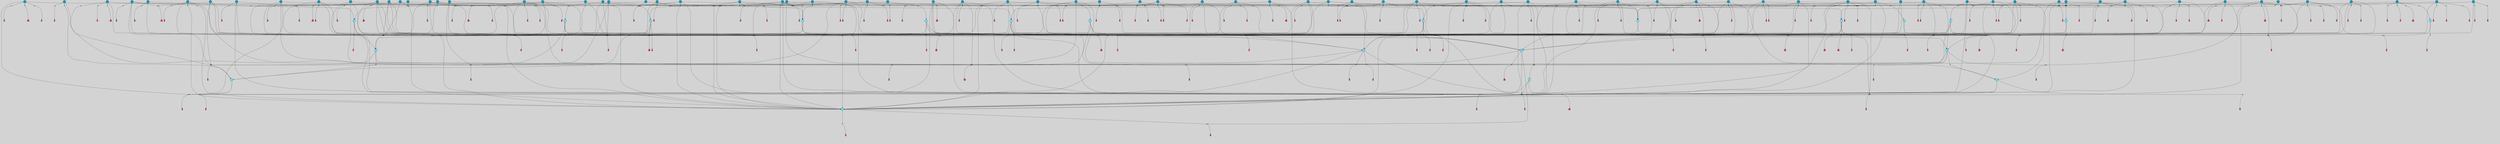 // File exported with GEGELATI v1.3.1
// On the 2024-04-08 17:48:16
// With the File::TPGGraphDotExporter
digraph{
	graph[pad = "0.212, 0.055" bgcolor = lightgray]
	node[shape=circle style = filled label = ""]
		T3 [fillcolor="#66ddff"]
		T4 [fillcolor="#66ddff"]
		T7 [fillcolor="#66ddff"]
		T9 [fillcolor="#66ddff"]
		T11 [fillcolor="#66ddff"]
		T24 [fillcolor="#66ddff"]
		T27 [fillcolor="#66ddff"]
		T54 [fillcolor="#66ddff"]
		T129 [fillcolor="#66ddff"]
		T130 [fillcolor="#66ddff"]
		T159 [fillcolor="#1199bb"]
		T164 [fillcolor="#66ddff"]
		T195 [fillcolor="#66ddff"]
		T207 [fillcolor="#66ddff"]
		T212 [fillcolor="#1199bb"]
		T242 [fillcolor="#1199bb"]
		T250 [fillcolor="#1199bb"]
		T264 [fillcolor="#1199bb"]
		T266 [fillcolor="#1199bb"]
		T268 [fillcolor="#66ddff"]
		T287 [fillcolor="#1199bb"]
		T300 [fillcolor="#1199bb"]
		T307 [fillcolor="#1199bb"]
		T311 [fillcolor="#66ddff"]
		T312 [fillcolor="#1199bb"]
		T317 [fillcolor="#66ddff"]
		T318 [fillcolor="#1199bb"]
		T320 [fillcolor="#1199bb"]
		T324 [fillcolor="#66ddff"]
		T335 [fillcolor="#1199bb"]
		T336 [fillcolor="#1199bb"]
		T344 [fillcolor="#1199bb"]
		T345 [fillcolor="#1199bb"]
		T347 [fillcolor="#1199bb"]
		T353 [fillcolor="#1199bb"]
		T363 [fillcolor="#1199bb"]
		T365 [fillcolor="#66ddff"]
		T366 [fillcolor="#1199bb"]
		T376 [fillcolor="#66ddff"]
		T383 [fillcolor="#1199bb"]
		T385 [fillcolor="#1199bb"]
		T389 [fillcolor="#66ddff"]
		T391 [fillcolor="#1199bb"]
		T392 [fillcolor="#1199bb"]
		T394 [fillcolor="#1199bb"]
		T395 [fillcolor="#1199bb"]
		T396 [fillcolor="#1199bb"]
		T397 [fillcolor="#1199bb"]
		T398 [fillcolor="#1199bb"]
		T399 [fillcolor="#1199bb"]
		T400 [fillcolor="#1199bb"]
		T401 [fillcolor="#1199bb"]
		T403 [fillcolor="#1199bb"]
		T404 [fillcolor="#1199bb"]
		T405 [fillcolor="#1199bb"]
		T406 [fillcolor="#1199bb"]
		T408 [fillcolor="#1199bb"]
		T413 [fillcolor="#1199bb"]
		T415 [fillcolor="#1199bb"]
		T417 [fillcolor="#1199bb"]
		T418 [fillcolor="#1199bb"]
		T422 [fillcolor="#1199bb"]
		T423 [fillcolor="#66ddff"]
		T428 [fillcolor="#1199bb"]
		T429 [fillcolor="#1199bb"]
		T430 [fillcolor="#1199bb"]
		T433 [fillcolor="#1199bb"]
		T435 [fillcolor="#1199bb"]
		T436 [fillcolor="#1199bb"]
		T438 [fillcolor="#1199bb"]
		T448 [fillcolor="#1199bb"]
		T449 [fillcolor="#1199bb"]
		T451 [fillcolor="#1199bb"]
		T452 [fillcolor="#1199bb"]
		T453 [fillcolor="#1199bb"]
		T454 [fillcolor="#1199bb"]
		T455 [fillcolor="#1199bb"]
		T463 [fillcolor="#1199bb"]
		T464 [fillcolor="#1199bb"]
		T465 [fillcolor="#1199bb"]
		T466 [fillcolor="#1199bb"]
		T469 [fillcolor="#1199bb"]
		T470 [fillcolor="#66ddff"]
		T471 [fillcolor="#1199bb"]
		T472 [fillcolor="#1199bb"]
		T474 [fillcolor="#1199bb"]
		T476 [fillcolor="#1199bb"]
		T479 [fillcolor="#1199bb"]
		T480 [fillcolor="#1199bb"]
		T481 [fillcolor="#1199bb"]
		T482 [fillcolor="#1199bb"]
		T483 [fillcolor="#1199bb"]
		T486 [fillcolor="#1199bb"]
		T488 [fillcolor="#1199bb"]
		T491 [fillcolor="#1199bb"]
		T492 [fillcolor="#1199bb"]
		T494 [fillcolor="#1199bb"]
		T495 [fillcolor="#1199bb"]
		T496 [fillcolor="#1199bb"]
		T497 [fillcolor="#1199bb"]
		T498 [fillcolor="#1199bb"]
		P4947 [fillcolor="#cccccc" shape=point] //6|
		I4947 [shape=box style=invis label="6|1&2|6#1|7&#92;n10|7&2|0#1|5&#92;n9|4&0|1#2|2&#92;n8|6&0|0#1|0&#92;n"]
		P4947 -> I4947[style=invis]
		A3797 [fillcolor="#ff3366" shape=box margin=0.03 width=0 height=0 label="3"]
		T3 -> P4947 -> A3797
		P4948 [fillcolor="#cccccc" shape=point] //3|
		I4948 [shape=box style=invis label="7|6&2|4#0|2&#92;n10|3&2|7#1|4&#92;n11|6&0|4#0|1&#92;n7|1&0|0#2|6&#92;n7|6&0|3#2|6&#92;n4|0&2|6#0|1&#92;n4|4&2|5#0|2&#92;n4|6&0|4#2|7&#92;n10|0&2|3#1|5&#92;n2|6&0|5#0|2&#92;n1|0&2|3#0|7&#92;n1|6&2|0#0|5&#92;n6|2&0|1#0|7&#92;n9|2&0|3#2|7&#92;n5|3&0|6#0|6&#92;n1|7&2|5#2|3&#92;n8|1&2|7#0|6&#92;n1|0&2|5#2|1&#92;n7|1&2|2#2|5&#92;n7|4&2|6#0|3&#92;n"]
		P4948 -> I4948[style=invis]
		A3798 [fillcolor="#ff3366" shape=box margin=0.03 width=0 height=0 label="4"]
		T3 -> P4948 -> A3798
		P4949 [fillcolor="#cccccc" shape=point] //7|
		I4949 [shape=box style=invis label="0|2&2|4#2|6&#92;n5|3&0|6#0|1&#92;n4|7&2|6#0|5&#92;n7|6&0|7#0|5&#92;n10|7&2|2#1|1&#92;n"]
		P4949 -> I4949[style=invis]
		A3799 [fillcolor="#ff3366" shape=box margin=0.03 width=0 height=0 label="4"]
		T4 -> P4949 -> A3799
		P4950 [fillcolor="#cccccc" shape=point] //0|
		I4950 [shape=box style=invis label="2|5&0|1#0|6&#92;n6|1&2|2#2|7&#92;n8|0&0|3#1|4&#92;n4|3&2|5#2|4&#92;n8|1&2|4#0|0&#92;n6|6&0|1#2|6&#92;n11|7&2|4#2|5&#92;n6|2&2|4#0|2&#92;n8|5&2|4#2|4&#92;n2|1&2|1#2|2&#92;n2|7&2|5#2|6&#92;n9|7&0|5#0|4&#92;n1|2&0|5#2|6&#92;n4|2&2|3#2|7&#92;n3|3&2|1#0|2&#92;n"]
		P4950 -> I4950[style=invis]
		A3800 [fillcolor="#ff3366" shape=box margin=0.03 width=0 height=0 label="5"]
		T4 -> P4950 -> A3800
		P4951 [fillcolor="#cccccc" shape=point] //-3|
		I4951 [shape=box style=invis label="1|6&2|7#0|7&#92;n10|2&0|7#1|3&#92;n9|6&2|7#2|2&#92;n5|3&0|7#0|7&#92;n1|6&2|3#0|0&#92;n2|3&2|3#2|2&#92;n5|1&2|6#0|6&#92;n"]
		P4951 -> I4951[style=invis]
		A3801 [fillcolor="#ff3366" shape=box margin=0.03 width=0 height=0 label="7"]
		T7 -> P4951 -> A3801
		P4952 [fillcolor="#cccccc" shape=point] //5|
		I4952 [shape=box style=invis label="0|5&2|3#0|1&#92;n0|6&2|1#2|4&#92;n6|2&2|6#0|7&#92;n7|4&0|3#0|1&#92;n5|4&0|7#1|6&#92;n9|1&0|5#2|2&#92;n6|3&2|3#1|7&#92;n11|7&2|4#1|6&#92;n2|5&0|1#0|0&#92;n4|7&0|0#0|2&#92;n6|2&0|6#0|0&#92;n2|1&2|6#2|4&#92;n10|0&2|0#1|0&#92;n6|6&2|4#0|6&#92;n"]
		P4952 -> I4952[style=invis]
		A3802 [fillcolor="#ff3366" shape=box margin=0.03 width=0 height=0 label="8"]
		T7 -> P4952 -> A3802
		P4953 [fillcolor="#cccccc" shape=point] //-6|
		I4953 [shape=box style=invis label="11|1&0|7#2|0&#92;n10|4&0|1#1|0&#92;n4|3&2|4#2|1&#92;n0|5&2|0#0|0&#92;n6|1&0|0#0|3&#92;n8|2&2|0#0|4&#92;n11|4&2|0#1|6&#92;n7|0&2|6#2|3&#92;n5|3&2|6#2|0&#92;n2|0&2|0#0|4&#92;n"]
		P4953 -> I4953[style=invis]
		A3803 [fillcolor="#ff3366" shape=box margin=0.03 width=0 height=0 label="9"]
		T9 -> P4953 -> A3803
		P4954 [fillcolor="#cccccc" shape=point] //2|
		I4954 [shape=box style=invis label="6|3&2|7#1|4&#92;n8|6&0|0#2|5&#92;n2|1&0|2#0|3&#92;n8|7&0|6#0|4&#92;n2|1&2|0#0|1&#92;n0|0&2|2#2|3&#92;n6|6&0|7#2|1&#92;n6|1&0|7#2|6&#92;n5|4&2|7#0|4&#92;n0|3&0|4#2|0&#92;n11|0&2|0#2|5&#92;n4|5&2|5#2|4&#92;n5|7&0|6#0|4&#92;n9|7&2|5#0|3&#92;n5|4&2|1#0|3&#92;n5|3&0|1#1|7&#92;n0|4&0|3#2|5&#92;n"]
		P4954 -> I4954[style=invis]
		A3804 [fillcolor="#ff3366" shape=box margin=0.03 width=0 height=0 label="10"]
		T9 -> P4954 -> A3804
		P4955 [fillcolor="#cccccc" shape=point] //6|
		I4955 [shape=box style=invis label="3|0&2|7#2|2&#92;n3|2&0|4#2|5&#92;n5|1&0|2#1|0&#92;n8|7&0|1#2|0&#92;n8|5&0|3#0|6&#92;n0|2&0|2#2|3&#92;n1|5&2|5#0|5&#92;n5|6&0|6#0|7&#92;n6|7&0|0#2|6&#92;n1|2&2|3#0|0&#92;n7|7&2|3#0|4&#92;n0|7&2|7#0|6&#92;n1|0&2|2#2|7&#92;n4|4&0|1#0|0&#92;n"]
		P4955 -> I4955[style=invis]
		A3805 [fillcolor="#ff3366" shape=box margin=0.03 width=0 height=0 label="11"]
		T11 -> P4955 -> A3805
		P4956 [fillcolor="#cccccc" shape=point] //-4|
		I4956 [shape=box style=invis label="4|1&0|4#2|6&#92;n1|2&2|2#2|0&#92;n1|2&2|0#0|6&#92;n8|4&2|3#2|5&#92;n5|5&2|1#1|0&#92;n"]
		P4956 -> I4956[style=invis]
		A3806 [fillcolor="#ff3366" shape=box margin=0.03 width=0 height=0 label="12"]
		T11 -> P4956 -> A3806
		P4957 [fillcolor="#cccccc" shape=point] //-3|
		I4957 [shape=box style=invis label="8|1&2|3#0|5&#92;n0|6&0|5#0|5&#92;n3|7&2|1#0|6&#92;n3|5&0|1#0|0&#92;n9|5&2|0#0|4&#92;n3|5&0|2#0|3&#92;n10|6&2|4#1|0&#92;n9|4&2|7#2|6&#92;n1|7&2|5#2|2&#92;n"]
		P4957 -> I4957[style=invis]
		A3807 [fillcolor="#ff3366" shape=box margin=0.03 width=0 height=0 label="5"]
		T4 -> P4957 -> A3807
		P4958 [fillcolor="#cccccc" shape=point] //1|
		I4958 [shape=box style=invis label="5|1&0|6#2|7&#92;n2|4&0|4#2|2&#92;n0|6&0|5#0|4&#92;n10|6&2|5#1|6&#92;n9|3&0|1#1|7&#92;n10|3&2|2#1|0&#92;n5|0&0|0#2|1&#92;n11|3&2|3#1|5&#92;n10|3&0|1#1|0&#92;n2|4&0|1#0|1&#92;n0|2&0|3#2|4&#92;n9|2&2|1#2|5&#92;n11|7&2|6#2|6&#92;n"]
		P4958 -> I4958[style=invis]
		T24 -> P4958 -> T7
		P4959 [fillcolor="#cccccc" shape=point] //5|
		I4959 [shape=box style=invis label="3|0&2|0#0|1&#92;n3|0&0|7#0|1&#92;n5|3&0|2#2|6&#92;n4|4&2|4#2|6&#92;n11|2&0|7#1|6&#92;n2|7&2|2#2|5&#92;n9|3&2|6#2|7&#92;n7|7&0|0#0|4&#92;n6|1&2|4#2|3&#92;n5|4&2|0#1|6&#92;n1|3&0|7#0|4&#92;n"]
		P4959 -> I4959[style=invis]
		A3808 [fillcolor="#ff3366" shape=box margin=0.03 width=0 height=0 label="7"]
		T24 -> P4959 -> A3808
		P4960 [fillcolor="#cccccc" shape=point] //-2|
		I4960 [shape=box style=invis label="4|1&0|4#0|3&#92;n4|2&0|5#2|0&#92;n5|5&2|6#0|5&#92;n1|4&0|1#0|2&#92;n6|3&2|7#1|5&#92;n0|4&2|0#0|3&#92;n8|5&2|5#1|2&#92;n10|7&2|7#1|1&#92;n3|4&0|0#2|1&#92;n3|6&2|5#2|5&#92;n8|3&0|1#0|7&#92;n10|0&2|7#1|3&#92;n4|1&2|4#0|1&#92;n9|3&2|0#0|4&#92;n3|6&2|0#0|4&#92;n1|2&0|6#2|1&#92;n4|0&2|1#2|2&#92;n"]
		P4960 -> I4960[style=invis]
		A3809 [fillcolor="#ff3366" shape=box margin=0.03 width=0 height=0 label="14"]
		T24 -> P4960 -> A3809
		P4961 [fillcolor="#cccccc" shape=point] //2|
		I4961 [shape=box style=invis label="9|1&2|3#0|1&#92;n5|2&2|0#2|4&#92;n3|6&2|5#2|7&#92;n7|0&2|5#0|4&#92;n1|2&0|3#0|5&#92;n7|3&2|7#0|0&#92;n"]
		P4961 -> I4961[style=invis]
		A3810 [fillcolor="#ff3366" shape=box margin=0.03 width=0 height=0 label="2"]
		T27 -> P4961 -> A3810
		P4962 [fillcolor="#cccccc" shape=point] //-6|
		I4962 [shape=box style=invis label="7|5&0|4#0|4&#92;n11|0&2|5#2|1&#92;n"]
		P4962 -> I4962[style=invis]
		A3811 [fillcolor="#ff3366" shape=box margin=0.03 width=0 height=0 label="3"]
		T27 -> P4962 -> A3811
		T27 -> P4948
		T27 -> P4950
		P4963 [fillcolor="#cccccc" shape=point] //0|
		I4963 [shape=box style=invis label="4|0&0|3#2|7&#92;n10|2&0|3#1|7&#92;n3|5&0|2#0|3&#92;n4|5&0|0#2|1&#92;n10|7&2|0#1|2&#92;n5|3&2|3#1|6&#92;n9|5&2|0#0|4&#92;n5|4&2|7#0|2&#92;n10|3&2|7#1|4&#92;n7|2&0|1#2|6&#92;n8|6&0|5#0|5&#92;n8|7&2|3#0|5&#92;n2|6&2|4#0|0&#92;n"]
		P4963 -> I4963[style=invis]
		A3812 [fillcolor="#ff3366" shape=box margin=0.03 width=0 height=0 label="5"]
		T27 -> P4963 -> A3812
		P4964 [fillcolor="#cccccc" shape=point] //8|
		I4964 [shape=box style=invis label="9|0&0|1#2|0&#92;n10|1&2|5#1|4&#92;n8|2&2|6#0|4&#92;n2|4&2|5#2|3&#92;n4|2&2|2#0|2&#92;n7|5&0|2#0|0&#92;n8|2&2|1#1|3&#92;n8|7&0|7#2|1&#92;n1|1&0|0#0|7&#92;n5|6&2|5#1|0&#92;n6|6&2|5#0|0&#92;n11|4&0|3#2|6&#92;n4|2&2|4#0|7&#92;n5|6&0|1#2|0&#92;n11|3&0|2#0|7&#92;n"]
		P4964 -> I4964[style=invis]
		A3813 [fillcolor="#ff3366" shape=box margin=0.03 width=0 height=0 label="6"]
		T54 -> P4964 -> A3813
		T54 -> P4959
		P4965 [fillcolor="#cccccc" shape=point] //-10|
		I4965 [shape=box style=invis label="3|6&0|0#0|4&#92;n4|1&2|4#0|1&#92;n5|1&0|1#0|4&#92;n5|5&2|6#0|5&#92;n6|5&0|6#0|3&#92;n11|1&2|0#0|1&#92;n0|7&2|0#0|3&#92;n1|2&0|6#0|1&#92;n8|0&0|4#2|0&#92;n0|4&0|7#2|7&#92;n7|0&2|7#1|3&#92;n3|1&0|5#2|5&#92;n5|1&0|4#0|3&#92;n2|2&0|2#0|0&#92;n8|3&0|1#0|7&#92;n3|0&0|3#0|5&#92;n7|2&0|5#2|0&#92;n6|3&2|7#1|5&#92;n4|7&2|7#2|1&#92;n"]
		P4965 -> I4965[style=invis]
		A3814 [fillcolor="#ff3366" shape=box margin=0.03 width=0 height=0 label="14"]
		T54 -> P4965 -> A3814
		T54 -> P4952
		T129 -> P4964
		T129 -> P4959
		P4966 [fillcolor="#cccccc" shape=point] //10|
		I4966 [shape=box style=invis label="4|5&2|7#2|1&#92;n1|7&2|3#0|6&#92;n3|5&2|2#0|3&#92;n10|3&0|7#1|4&#92;n7|1&0|4#2|6&#92;n10|2&0|3#1|7&#92;n9|5&2|0#0|4&#92;n4|0&0|3#2|7&#92;n11|4&2|6#1|2&#92;n5|4&2|7#0|2&#92;n2|6&2|4#0|0&#92;n6|5&0|7#2|1&#92;n5|3&2|3#1|6&#92;n10|7&2|0#1|2&#92;n"]
		P4966 -> I4966[style=invis]
		A3815 [fillcolor="#ff3366" shape=box margin=0.03 width=0 height=0 label="5"]
		T129 -> P4966 -> A3815
		P4967 [fillcolor="#cccccc" shape=point] //5|
		I4967 [shape=box style=invis label="9|4&2|3#1|3&#92;n0|4&2|4#0|5&#92;n6|1&2|6#2|5&#92;n4|0&0|5#2|0&#92;n"]
		P4967 -> I4967[style=invis]
		A3816 [fillcolor="#ff3366" shape=box margin=0.03 width=0 height=0 label="7"]
		T129 -> P4967 -> A3816
		P4968 [fillcolor="#cccccc" shape=point] //6|
		I4968 [shape=box style=invis label="9|4&2|7#0|6&#92;n8|4&0|1#1|0&#92;n1|3&0|0#2|1&#92;n2|4&0|6#2|2&#92;n5|1&2|5#0|7&#92;n3|0&0|3#2|6&#92;n2|2&2|6#0|2&#92;n8|4&0|4#2|2&#92;n5|1&2|4#0|3&#92;n9|4&0|6#0|6&#92;n5|0&2|2#1|5&#92;n11|7&0|0#1|1&#92;n0|4&0|3#0|3&#92;n7|7&2|4#2|5&#92;n1|5&0|1#2|1&#92;n"]
		P4968 -> I4968[style=invis]
		A3817 [fillcolor="#ff3366" shape=box margin=0.03 width=0 height=0 label="1"]
		T129 -> P4968 -> A3817
		P4969 [fillcolor="#cccccc" shape=point] //-5|
		I4969 [shape=box style=invis label="10|6&2|5#1|6&#92;n9|3&0|1#1|7&#92;n2|4&0|1#0|1&#92;n11|3&0|7#1|6&#92;n5|1&0|6#2|7&#92;n8|0&0|0#0|1&#92;n0|6&0|7#0|4&#92;n6|7&2|6#2|6&#92;n11|0&2|3#0|5&#92;n"]
		P4969 -> I4969[style=invis]
		T130 -> P4969 -> T7
		P4970 [fillcolor="#cccccc" shape=point] //9|
		I4970 [shape=box style=invis label="9|0&2|4#1|2&#92;n10|3&0|5#1|7&#92;n"]
		P4970 -> I4970[style=invis]
		A3818 [fillcolor="#ff3366" shape=box margin=0.03 width=0 height=0 label="3"]
		T130 -> P4970 -> A3818
		P4971 [fillcolor="#cccccc" shape=point] //4|
		I4971 [shape=box style=invis label="7|1&2|6#1|3&#92;n10|1&0|3#1|6&#92;n8|5&2|3#2|1&#92;n11|5&0|0#2|6&#92;n4|1&0|6#0|0&#92;n11|1&0|2#0|3&#92;n2|0&2|1#0|7&#92;n"]
		P4971 -> I4971[style=invis]
		A3819 [fillcolor="#ff3366" shape=box margin=0.03 width=0 height=0 label="2"]
		T130 -> P4971 -> A3819
		P4972 [fillcolor="#cccccc" shape=point] //-10|
		I4972 [shape=box style=invis label="8|4&0|2#0|1&#92;n5|3&2|6#2|7&#92;n3|1&2|7#0|6&#92;n4|7&0|4#0|2&#92;n1|7&2|6#0|4&#92;n10|5&2|1#1|5&#92;n4|0&0|7#0|7&#92;n6|6&0|0#0|1&#92;n10|4&2|1#1|0&#92;n"]
		P4972 -> I4972[style=invis]
		A3820 [fillcolor="#ff3366" shape=box margin=0.03 width=0 height=0 label="5"]
		T130 -> P4972 -> A3820
		P4973 [fillcolor="#cccccc" shape=point] //7|
		I4973 [shape=box style=invis label="7|0&2|1#2|0&#92;n9|7&2|1#1|7&#92;n8|2&0|1#1|0&#92;n6|6&0|2#1|1&#92;n2|2&0|5#0|0&#92;n5|7&0|0#2|1&#92;n5|1&2|5#1|5&#92;n4|7&2|4#2|3&#92;n10|5&2|2#1|5&#92;n1|3&2|2#2|0&#92;n10|2&2|6#1|5&#92;n"]
		P4973 -> I4973[style=invis]
		A3821 [fillcolor="#ff3366" shape=box margin=0.03 width=0 height=0 label="1"]
		T159 -> P4973 -> A3821
		P4974 [fillcolor="#cccccc" shape=point] //7|
		I4974 [shape=box style=invis label="7|4&2|7#0|4&#92;n4|6&0|1#2|5&#92;n2|1&2|3#0|0&#92;n4|3&2|0#0|1&#92;n0|0&2|7#2|7&#92;n7|7&0|5#2|3&#92;n5|0&2|1#2|2&#92;n10|0&0|4#1|2&#92;n4|4&0|7#0|0&#92;n6|7&0|2#0|1&#92;n1|4&2|5#0|4&#92;n"]
		P4974 -> I4974[style=invis]
		A3822 [fillcolor="#ff3366" shape=box margin=0.03 width=0 height=0 label="0"]
		T159 -> P4974 -> A3822
		P4975 [fillcolor="#cccccc" shape=point] //5|
		I4975 [shape=box style=invis label="0|5&2|3#0|1&#92;n0|6&2|1#2|4&#92;n6|2&2|6#0|7&#92;n9|0&2|7#1|1&#92;n7|4&0|3#0|1&#92;n11|7&2|4#1|6&#92;n9|1&0|5#2|2&#92;n5|4&0|7#1|6&#92;n2|5&0|1#0|0&#92;n4|7&0|0#0|2&#92;n6|2&0|6#0|0&#92;n2|1&2|6#2|4&#92;n10|0&0|0#1|0&#92;n6|6&2|4#0|6&#92;n"]
		P4975 -> I4975[style=invis]
		T159 -> P4975 -> T129
		T164 -> P4950
		P4976 [fillcolor="#cccccc" shape=point] //-1|
		I4976 [shape=box style=invis label="6|4&0|4#2|4&#92;n4|5&2|5#2|4&#92;n9|7&2|5#0|3&#92;n3|7&2|6#0|6&#92;n8|7&0|6#0|4&#92;n2|1&2|0#0|1&#92;n8|6&0|0#2|5&#92;n2|1&0|2#0|3&#92;n6|1&0|7#2|6&#92;n6|3&0|1#1|6&#92;n5|4&2|7#0|4&#92;n0|7&0|4#2|0&#92;n11|0&2|0#2|5&#92;n3|7&2|0#2|7&#92;n8|3&2|7#1|4&#92;n5|7&0|6#0|4&#92;n0|0&2|3#2|3&#92;n5|4&2|1#0|3&#92;n0|4&0|3#2|5&#92;n"]
		P4976 -> I4976[style=invis]
		A3823 [fillcolor="#ff3366" shape=box margin=0.03 width=0 height=0 label="10"]
		T164 -> P4976 -> A3823
		P4977 [fillcolor="#cccccc" shape=point] //-7|
		I4977 [shape=box style=invis label="6|1&0|2#0|3&#92;n1|2&0|1#2|0&#92;n10|3&2|2#1|1&#92;n0|1&0|2#0|7&#92;n4|6&2|7#2|4&#92;n6|0&2|7#0|6&#92;n"]
		P4977 -> I4977[style=invis]
		A3824 [fillcolor="#ff3366" shape=box margin=0.03 width=0 height=0 label="7"]
		T164 -> P4977 -> A3824
		P4978 [fillcolor="#cccccc" shape=point] //-6|
		I4978 [shape=box style=invis label="11|7&0|1#0|6&#92;n3|5&0|1#0|3&#92;n1|5&0|5#0|6&#92;n1|7&2|5#2|2&#92;n0|0&0|2#2|2&#92;n4|4&0|1#0|5&#92;n6|4&2|2#0|2&#92;n0|6&2|5#0|5&#92;n0|3&2|2#2|6&#92;n"]
		P4978 -> I4978[style=invis]
		A3825 [fillcolor="#ff3366" shape=box margin=0.03 width=0 height=0 label="5"]
		T164 -> P4978 -> A3825
		P4979 [fillcolor="#cccccc" shape=point] //4|
		I4979 [shape=box style=invis label="4|3&0|6#0|3&#92;n5|7&2|3#2|2&#92;n5|6&0|7#1|2&#92;n1|4&2|6#0|3&#92;n8|4&2|1#2|5&#92;n9|5&2|4#1|4&#92;n2|4&0|5#0|7&#92;n10|0&0|6#1|3&#92;n3|0&0|6#0|2&#92;n2|7&2|7#2|6&#92;n5|2&0|5#1|5&#92;n10|4&2|5#1|7&#92;n4|0&0|4#2|4&#92;n11|1&0|4#2|6&#92;n10|6&2|0#1|4&#92;n9|7&0|3#1|4&#92;n4|5&2|7#0|6&#92;n11|5&2|6#2|3&#92;n0|3&0|5#0|1&#92;n"]
		P4979 -> I4979[style=invis]
		A3826 [fillcolor="#ff3366" shape=box margin=0.03 width=0 height=0 label="13"]
		T164 -> P4979 -> A3826
		P4980 [fillcolor="#cccccc" shape=point] //5|
		I4980 [shape=box style=invis label="3|0&2|0#2|1&#92;n3|0&0|7#0|1&#92;n5|3&0|2#2|6&#92;n4|4&2|4#2|6&#92;n5|4&2|0#1|6&#92;n2|7&2|2#2|5&#92;n1|3&0|7#0|4&#92;n11|6&2|2#0|7&#92;n7|7&0|0#0|4&#92;n6|1&2|4#2|3&#92;n11|0&0|7#1|6&#92;n9|3&2|6#2|7&#92;n"]
		P4980 -> I4980[style=invis]
		A3827 [fillcolor="#ff3366" shape=box margin=0.03 width=0 height=0 label="7"]
		T195 -> P4980 -> A3827
		P4981 [fillcolor="#cccccc" shape=point] //4|
		I4981 [shape=box style=invis label="7|1&0|6#0|1&#92;n6|7&2|7#1|7&#92;n10|1&2|1#1|1&#92;n9|6&2|2#1|4&#92;n4|7&0|4#2|2&#92;n9|6&0|5#1|1&#92;n10|0&2|6#1|6&#92;n5|1&0|1#2|3&#92;n10|1&0|5#1|0&#92;n3|4&2|3#0|0&#92;n8|2&0|5#2|4&#92;n1|6&2|0#0|0&#92;n2|3&0|1#2|6&#92;n5|2&2|2#1|6&#92;n2|2&0|1#2|1&#92;n3|1&2|7#0|3&#92;n6|7&2|3#0|4&#92;n"]
		P4981 -> I4981[style=invis]
		A3828 [fillcolor="#ff3366" shape=box margin=0.03 width=0 height=0 label="10"]
		T195 -> P4981 -> A3828
		P4982 [fillcolor="#cccccc" shape=point] //-4|
		I4982 [shape=box style=invis label="0|4&0|0#2|7&#92;n8|5&2|4#2|4&#92;n4|3&2|5#2|4&#92;n11|7&2|2#2|5&#92;n6|5&2|2#2|7&#92;n3|2&0|7#0|7&#92;n3|3&2|1#0|3&#92;n2|6&0|3#2|5&#92;n0|1&2|6#2|2&#92;n8|2&0|0#1|6&#92;n0|7&0|5#0|4&#92;n9|5&0|3#2|7&#92;n2|7&2|5#2|6&#92;n9|0&2|0#0|1&#92;n1|2&2|4#0|2&#92;n"]
		P4982 -> I4982[style=invis]
		T195 -> P4982 -> T27
		T195 -> P4974
		T207 -> P4973
		P4983 [fillcolor="#cccccc" shape=point] //-3|
		I4983 [shape=box style=invis label="3|7&0|0#0|2&#92;n11|5&0|1#1|1&#92;n4|1&0|6#2|6&#92;n4|0&0|1#0|5&#92;n"]
		P4983 -> I4983[style=invis]
		T207 -> P4983 -> T24
		P4984 [fillcolor="#cccccc" shape=point] //5|
		I4984 [shape=box style=invis label="8|1&2|6#0|6&#92;n3|0&0|7#0|1&#92;n11|3&0|2#2|6&#92;n4|4&2|4#2|6&#92;n11|2&0|7#1|6&#92;n2|7&2|2#2|5&#92;n7|7&0|0#0|4&#92;n6|1&2|4#2|3&#92;n5|4&2|0#1|6&#92;n3|0&2|0#0|1&#92;n1|3&0|7#0|4&#92;n"]
		P4984 -> I4984[style=invis]
		A3829 [fillcolor="#ff3366" shape=box margin=0.03 width=0 height=0 label="7"]
		T207 -> P4984 -> A3829
		P4985 [fillcolor="#cccccc" shape=point] //5|
		I4985 [shape=box style=invis label="10|4&2|6#1|2&#92;n8|4&0|1#1|0&#92;n0|4&2|6#0|0&#92;n8|4&2|5#2|1&#92;n7|5&2|5#1|0&#92;n3|6&0|6#2|2&#92;n1|7&0|7#0|5&#92;n2|0&0|7#2|4&#92;n9|4&2|6#2|7&#92;n2|6&2|2#0|0&#92;n11|7&2|7#0|7&#92;n5|5&0|0#0|1&#92;n10|1&0|0#1|0&#92;n7|3&0|1#2|5&#92;n9|2&2|7#1|5&#92;n9|0&2|5#1|2&#92;n1|6&2|4#2|2&#92;n3|3&2|2#0|7&#92;n1|6&2|0#0|0&#92;n6|4&2|6#1|0&#92;n"]
		P4985 -> I4985[style=invis]
		A3830 [fillcolor="#ff3366" shape=box margin=0.03 width=0 height=0 label="1"]
		T207 -> P4985 -> A3830
		P4986 [fillcolor="#cccccc" shape=point] //7|
		I4986 [shape=box style=invis label="6|1&2|6#2|7&#92;n7|0&2|4#2|3&#92;n3|3&0|7#0|6&#92;n5|4&0|2#2|4&#92;n8|5&2|6#2|7&#92;n0|0&2|3#0|3&#92;n5|4&2|4#2|6&#92;n"]
		P4986 -> I4986[style=invis]
		T207 -> P4986 -> T4
		P4987 [fillcolor="#cccccc" shape=point] //5|
		I4987 [shape=box style=invis label="9|4&2|3#1|3&#92;n0|4&2|4#0|5&#92;n6|1&2|6#2|5&#92;n4|0&0|5#2|0&#92;n"]
		P4987 -> I4987[style=invis]
		A3831 [fillcolor="#ff3366" shape=box margin=0.03 width=0 height=0 label="7"]
		T212 -> P4987 -> A3831
		P4988 [fillcolor="#cccccc" shape=point] //10|
		I4988 [shape=box style=invis label="4|5&2|7#2|1&#92;n1|7&2|3#0|6&#92;n3|5&2|2#0|3&#92;n10|3&0|7#1|4&#92;n7|1&0|4#2|6&#92;n10|2&0|3#1|7&#92;n9|5&2|0#0|4&#92;n4|0&0|3#2|7&#92;n11|4&2|6#1|2&#92;n5|4&2|7#0|2&#92;n2|6&2|4#0|0&#92;n6|5&0|7#2|1&#92;n5|3&2|3#1|6&#92;n10|7&2|0#1|2&#92;n"]
		P4988 -> I4988[style=invis]
		A3832 [fillcolor="#ff3366" shape=box margin=0.03 width=0 height=0 label="5"]
		T212 -> P4988 -> A3832
		P4989 [fillcolor="#cccccc" shape=point] //6|
		I4989 [shape=box style=invis label="9|4&2|7#0|6&#92;n8|4&0|1#1|0&#92;n1|3&0|0#2|1&#92;n2|4&0|6#2|2&#92;n5|1&2|5#0|7&#92;n3|0&0|3#2|6&#92;n2|2&2|6#0|2&#92;n8|4&0|4#2|2&#92;n5|1&2|4#0|3&#92;n9|4&0|6#0|6&#92;n5|0&2|2#1|5&#92;n11|7&0|0#1|1&#92;n0|4&0|3#0|3&#92;n7|7&2|4#2|5&#92;n1|5&0|1#2|1&#92;n"]
		P4989 -> I4989[style=invis]
		A3833 [fillcolor="#ff3366" shape=box margin=0.03 width=0 height=0 label="1"]
		T212 -> P4989 -> A3833
		P4990 [fillcolor="#cccccc" shape=point] //5|
		I4990 [shape=box style=invis label="3|0&2|0#0|1&#92;n3|0&0|7#0|1&#92;n5|3&0|2#2|6&#92;n4|4&2|4#2|6&#92;n11|2&0|7#1|6&#92;n2|7&2|2#2|5&#92;n9|3&2|6#2|7&#92;n7|7&0|0#0|4&#92;n6|1&2|4#2|3&#92;n5|4&2|0#1|6&#92;n1|3&0|7#0|4&#92;n"]
		P4990 -> I4990[style=invis]
		A3834 [fillcolor="#ff3366" shape=box margin=0.03 width=0 height=0 label="7"]
		T212 -> P4990 -> A3834
		P4991 [fillcolor="#cccccc" shape=point] //8|
		I4991 [shape=box style=invis label="9|0&0|1#2|0&#92;n10|1&2|5#1|4&#92;n8|2&2|6#0|4&#92;n2|4&2|5#2|3&#92;n4|2&2|2#0|2&#92;n7|5&0|2#0|0&#92;n8|2&2|1#1|3&#92;n8|7&0|7#2|1&#92;n1|1&0|0#0|7&#92;n5|6&2|5#1|0&#92;n6|6&2|5#0|0&#92;n11|4&0|3#2|6&#92;n4|2&2|4#0|7&#92;n5|6&0|1#2|0&#92;n11|3&0|2#0|7&#92;n"]
		P4991 -> I4991[style=invis]
		A3835 [fillcolor="#ff3366" shape=box margin=0.03 width=0 height=0 label="6"]
		T212 -> P4991 -> A3835
		P4992 [fillcolor="#cccccc" shape=point] //4|
		I4992 [shape=box style=invis label="7|1&2|6#1|3&#92;n2|6&0|7#2|4&#92;n8|0&2|3#2|1&#92;n4|0&2|4#2|6&#92;n4|1&0|6#0|0&#92;n2|5&2|1#0|7&#92;n"]
		P4992 -> I4992[style=invis]
		A3836 [fillcolor="#ff3366" shape=box margin=0.03 width=0 height=0 label="2"]
		T242 -> P4992 -> A3836
		P4993 [fillcolor="#cccccc" shape=point] //5|
		I4993 [shape=box style=invis label="1|6&2|7#0|7&#92;n9|2&2|7#2|2&#92;n10|2&0|7#1|3&#92;n5|3&0|7#0|7&#92;n7|0&2|7#2|2&#92;n1|6&2|3#0|0&#92;n2|3&2|3#2|2&#92;n"]
		P4993 -> I4993[style=invis]
		A3837 [fillcolor="#ff3366" shape=box margin=0.03 width=0 height=0 label="7"]
		T242 -> P4993 -> A3837
		P4994 [fillcolor="#cccccc" shape=point] //-4|
		I4994 [shape=box style=invis label="0|7&2|5#0|4&#92;n8|5&0|5#2|7&#92;n5|6&0|7#0|4&#92;n7|0&0|5#2|1&#92;n10|6&2|1#1|2&#92;n0|0&2|1#0|6&#92;n8|4&0|5#0|6&#92;n4|2&0|5#2|4&#92;n"]
		P4994 -> I4994[style=invis]
		A3838 [fillcolor="#ff3366" shape=box margin=0.03 width=0 height=0 label="5"]
		T242 -> P4994 -> A3838
		P4995 [fillcolor="#cccccc" shape=point] //-7|
		I4995 [shape=box style=invis label="9|7&2|6#0|3&#92;n10|7&0|7#1|7&#92;n3|3&0|7#0|1&#92;n8|2&2|7#1|5&#92;n6|1&0|7#0|6&#92;n0|3&0|0#2|3&#92;n4|5&0|1#0|2&#92;n7|4&2|1#0|1&#92;n"]
		P4995 -> I4995[style=invis]
		A3839 [fillcolor="#ff3366" shape=box margin=0.03 width=0 height=0 label="0"]
		T242 -> P4995 -> A3839
		P4996 [fillcolor="#cccccc" shape=point] //-2|
		I4996 [shape=box style=invis label="11|7&2|0#1|7&#92;n4|3&0|1#2|5&#92;n0|4&2|4#2|7&#92;n1|6&0|0#0|4&#92;n4|0&0|0#0|5&#92;n0|6&2|3#2|0&#92;n9|6&2|5#1|3&#92;n0|7&2|1#2|5&#92;n4|4&0|5#0|1&#92;n10|4&0|0#1|0&#92;n"]
		P4996 -> I4996[style=invis]
		A3840 [fillcolor="#ff3366" shape=box margin=0.03 width=0 height=0 label="12"]
		T242 -> P4996 -> A3840
		P4997 [fillcolor="#cccccc" shape=point] //8|
		I4997 [shape=box style=invis label="5|4&2|1#1|0&#92;n3|0&0|3#2|0&#92;n3|7&2|2#0|6&#92;n6|6&0|2#2|4&#92;n0|0&0|2#0|6&#92;n"]
		P4997 -> I4997[style=invis]
		T250 -> P4997 -> T164
		T250 -> P4980
		T250 -> P4974
		T250 -> P4959
		P4998 [fillcolor="#cccccc" shape=point] //10|
		I4998 [shape=box style=invis label="6|1&2|4#2|3&#92;n3|0&0|7#0|1&#92;n5|3&0|2#2|6&#92;n4|4&0|4#2|6&#92;n5|4&2|0#1|6&#92;n10|5&0|6#1|5&#92;n2|5&2|1#2|2&#92;n1|3&0|7#0|4&#92;n3|0&2|0#0|1&#92;n11|2&0|5#1|6&#92;n9|3&2|6#2|7&#92;n7|7&0|0#0|4&#92;n"]
		P4998 -> I4998[style=invis]
		A3841 [fillcolor="#ff3366" shape=box margin=0.03 width=0 height=0 label="7"]
		T250 -> P4998 -> A3841
		T264 -> P4996
		P4999 [fillcolor="#cccccc" shape=point] //-3|
		I4999 [shape=box style=invis label="7|2&2|4#0|2&#92;n4|1&2|6#0|1&#92;n11|6&0|4#0|1&#92;n7|1&0|0#2|6&#92;n6|2&0|1#0|7&#92;n10|3&2|7#1|4&#92;n3|5&2|3#0|1&#92;n4|4&2|5#0|2&#92;n4|6&0|4#2|7&#92;n2|5&0|5#0|2&#92;n10|0&2|3#1|4&#92;n0|1&2|7#0|6&#92;n7|6&0|3#2|6&#92;n1|3&0|6#2|0&#92;n5|3&0|6#0|6&#92;n1|4&2|5#2|3&#92;n1|6&2|0#0|5&#92;n9|2&0|3#2|7&#92;n7|1&2|2#2|5&#92;n"]
		P4999 -> I4999[style=invis]
		T264 -> P4999 -> T207
		P5000 [fillcolor="#cccccc" shape=point] //2|
		I5000 [shape=box style=invis label="4|1&0|4#2|6&#92;n5|5&2|1#1|0&#92;n1|0&2|0#0|6&#92;n8|4&2|3#2|5&#92;n"]
		P5000 -> I5000[style=invis]
		T264 -> P5000 -> T11
		T266 -> P4969
		P5001 [fillcolor="#cccccc" shape=point] //2|
		I5001 [shape=box style=invis label="2|4&0|7#2|1&#92;n1|0&2|4#2|3&#92;n"]
		P5001 -> I5001[style=invis]
		A3842 [fillcolor="#ff3366" shape=box margin=0.03 width=0 height=0 label="3"]
		T266 -> P5001 -> A3842
		P5002 [fillcolor="#cccccc" shape=point] //-6|
		I5002 [shape=box style=invis label="3|5&0|0#0|2&#92;n6|6&2|1#2|6&#92;n4|6&0|1#2|5&#92;n7|1&0|6#1|3&#92;n11|1&2|4#0|5&#92;n1|2&0|1#2|3&#92;n4|3&0|5#2|4&#92;n4|0&0|5#2|0&#92;n8|5&2|4#2|4&#92;n2|4&0|1#0|6&#92;n5|1&2|4#0|0&#92;n3|3&2|1#0|2&#92;n9|7&0|5#0|4&#92;n2|2&0|6#2|0&#92;n7|1&2|2#2|2&#92;n"]
		P5002 -> I5002[style=invis]
		A3843 [fillcolor="#ff3366" shape=box margin=0.03 width=0 height=0 label="5"]
		T266 -> P5002 -> A3843
		P5003 [fillcolor="#cccccc" shape=point] //3|
		I5003 [shape=box style=invis label="4|7&0|7#2|7&#92;n11|5&2|6#0|2&#92;n5|5&2|6#2|0&#92;n3|2&0|6#0|3&#92;n10|2&2|5#1|5&#92;n9|4&2|3#1|5&#92;n2|5&2|7#2|4&#92;n11|3&2|5#1|0&#92;n7|0&0|7#2|1&#92;n1|2&0|5#0|1&#92;n"]
		P5003 -> I5003[style=invis]
		A3844 [fillcolor="#ff3366" shape=box margin=0.03 width=0 height=0 label="5"]
		T266 -> P5003 -> A3844
		P5004 [fillcolor="#cccccc" shape=point] //8|
		I5004 [shape=box style=invis label="9|0&0|1#2|0&#92;n10|1&2|5#1|4&#92;n8|2&2|6#0|4&#92;n4|5&0|3#0|1&#92;n2|4&2|5#2|3&#92;n4|2&2|2#0|2&#92;n7|5&0|2#0|0&#92;n8|2&2|1#1|3&#92;n8|7&0|7#2|1&#92;n1|1&0|0#0|7&#92;n5|6&2|5#1|0&#92;n6|3&2|5#0|0&#92;n11|4&0|3#2|6&#92;n1|2&2|4#0|7&#92;n5|6&0|1#2|0&#92;n11|3&0|2#0|7&#92;n"]
		P5004 -> I5004[style=invis]
		A3845 [fillcolor="#ff3366" shape=box margin=0.03 width=0 height=0 label="6"]
		T266 -> P5004 -> A3845
		T268 -> P4973
		T268 -> P4974
		T268 -> P4999
		P5005 [fillcolor="#cccccc" shape=point] //5|
		I5005 [shape=box style=invis label="1|6&2|7#0|7&#92;n9|2&2|7#2|3&#92;n10|2&0|7#1|3&#92;n0|0&2|7#2|2&#92;n1|6&2|3#0|0&#92;n2|3&2|3#2|2&#92;n"]
		P5005 -> I5005[style=invis]
		A3846 [fillcolor="#ff3366" shape=box margin=0.03 width=0 height=0 label="7"]
		T268 -> P5005 -> A3846
		P5006 [fillcolor="#cccccc" shape=point] //-6|
		I5006 [shape=box style=invis label="6|0&0|5#2|5&#92;n0|3&2|1#2|1&#92;n"]
		P5006 -> I5006[style=invis]
		A3847 [fillcolor="#ff3366" shape=box margin=0.03 width=0 height=0 label="3"]
		T268 -> P5006 -> A3847
		P5007 [fillcolor="#cccccc" shape=point] //2|
		I5007 [shape=box style=invis label="1|7&0|0#2|1&#92;n11|7&2|0#1|3&#92;n4|3&0|1#0|5&#92;n1|6&2|4#2|4&#92;n8|6&2|4#0|0&#92;n2|7&2|5#2|6&#92;n9|6&2|3#2|2&#92;n10|4&2|0#1|0&#92;n9|0&2|5#1|3&#92;n6|1&2|6#2|7&#92;n4|4&0|5#0|1&#92;n"]
		P5007 -> I5007[style=invis]
		A3848 [fillcolor="#ff3366" shape=box margin=0.03 width=0 height=0 label="12"]
		T287 -> P5007 -> A3848
		P5008 [fillcolor="#cccccc" shape=point] //-10|
		I5008 [shape=box style=invis label="9|6&0|2#2|6&#92;n11|0&2|6#1|5&#92;n10|6&0|7#1|5&#92;n3|0&0|6#0|7&#92;n9|4&2|6#0|3&#92;n10|6&2|4#1|6&#92;n"]
		P5008 -> I5008[style=invis]
		A3849 [fillcolor="#ff3366" shape=box margin=0.03 width=0 height=0 label="4"]
		T287 -> P5008 -> A3849
		P5009 [fillcolor="#cccccc" shape=point] //7|
		I5009 [shape=box style=invis label="7|2&0|4#1|3&#92;n7|7&0|0#0|4&#92;n4|4&2|4#2|6&#92;n2|3&2|2#2|5&#92;n8|0&0|2#2|1&#92;n9|3&2|6#2|7&#92;n6|4&2|4#2|3&#92;n3|3&2|0#0|1&#92;n6|4&2|0#1|6&#92;n5|3&0|7#0|4&#92;n"]
		P5009 -> I5009[style=invis]
		A3850 [fillcolor="#ff3366" shape=box margin=0.03 width=0 height=0 label="7"]
		T287 -> P5009 -> A3850
		P5010 [fillcolor="#cccccc" shape=point] //-6|
		I5010 [shape=box style=invis label="9|0&2|0#0|1&#92;n3|2&0|2#0|3&#92;n5|4&0|5#1|7&#92;n2|1&0|4#0|3&#92;n9|2&2|0#2|4&#92;n7|6&0|4#0|2&#92;n2|3&0|6#2|6&#92;n1|2&0|3#2|0&#92;n"]
		P5010 -> I5010[style=invis]
		T287 -> P5010 -> T54
		T287 -> P4969
		P5011 [fillcolor="#cccccc" shape=point] //5|
		I5011 [shape=box style=invis label="5|0&2|2#1|5&#92;n0|3&0|4#0|0&#92;n6|0&2|1#1|6&#92;n"]
		P5011 -> I5011[style=invis]
		A3851 [fillcolor="#ff3366" shape=box margin=0.03 width=0 height=0 label="2"]
		T300 -> P5011 -> A3851
		P5012 [fillcolor="#cccccc" shape=point] //-4|
		I5012 [shape=box style=invis label="4|5&0|7#0|5&#92;n1|3&2|3#2|6&#92;n8|0&2|5#2|5&#92;n3|1&2|5#2|5&#92;n0|2&0|4#0|0&#92;n10|5&2|3#1|4&#92;n1|0&2|6#0|0&#92;n0|1&2|4#2|4&#92;n"]
		P5012 -> I5012[style=invis]
		A3852 [fillcolor="#ff3366" shape=box margin=0.03 width=0 height=0 label="1"]
		T300 -> P5012 -> A3852
		T300 -> P4959
		T300 -> P4977
		P5013 [fillcolor="#cccccc" shape=point] //6|
		I5013 [shape=box style=invis label="6|3&2|5#1|5&#92;n7|5&2|1#2|6&#92;n1|4&2|2#0|6&#92;n3|7&0|6#2|5&#92;n7|3&2|6#2|5&#92;n1|0&2|5#0|0&#92;n10|5&2|2#1|1&#92;n10|7&0|1#1|6&#92;n11|0&0|6#0|6&#92;n10|5&2|6#1|5&#92;n3|3&0|1#0|3&#92;n11|6&0|7#2|1&#92;n7|4&0|7#2|4&#92;n0|0&2|3#0|0&#92;n"]
		P5013 -> I5013[style=invis]
		T300 -> P5013 -> T9
		P5014 [fillcolor="#cccccc" shape=point] //-1|
		I5014 [shape=box style=invis label="6|5&2|4#1|4&#92;n0|7&2|6#2|1&#92;n3|5&0|7#2|7&#92;n1|7&0|7#0|4&#92;n1|0&2|0#0|0&#92;n2|1&2|4#0|4&#92;n"]
		P5014 -> I5014[style=invis]
		T307 -> P5014 -> T7
		P5015 [fillcolor="#cccccc" shape=point] //8|
		I5015 [shape=box style=invis label="10|3&2|2#1|5&#92;n6|3&0|7#1|3&#92;n0|0&2|0#0|4&#92;n4|0&2|0#0|7&#92;n4|5&0|4#2|2&#92;n0|6&2|0#2|0&#92;n10|3&0|1#1|0&#92;n1|3&2|7#2|2&#92;n8|2&2|0#0|4&#92;n3|7&0|0#0|5&#92;n11|2&0|3#1|4&#92;n6|5&0|1#1|6&#92;n5|0&0|7#0|0&#92;n6|4&2|0#1|6&#92;n"]
		P5015 -> I5015[style=invis]
		A3853 [fillcolor="#ff3366" shape=box margin=0.03 width=0 height=0 label="9"]
		T307 -> P5015 -> A3853
		P5016 [fillcolor="#cccccc" shape=point] //7|
		I5016 [shape=box style=invis label="3|3&2|7#0|4&#92;n4|3&2|6#0|3&#92;n8|4&0|6#1|2&#92;n5|6&2|3#0|4&#92;n0|7&2|1#0|5&#92;n8|7&2|2#2|5&#92;n9|1&0|0#1|0&#92;n10|1&2|1#1|4&#92;n10|5&0|6#1|7&#92;n5|2&2|3#0|4&#92;n2|0&2|6#2|7&#92;n1|7&0|1#0|7&#92;n"]
		P5016 -> I5016[style=invis]
		A3854 [fillcolor="#ff3366" shape=box margin=0.03 width=0 height=0 label="2"]
		T307 -> P5016 -> A3854
		P5017 [fillcolor="#cccccc" shape=point] //10|
		I5017 [shape=box style=invis label="7|0&2|7#2|2&#92;n8|3&2|1#2|3&#92;n1|6&2|4#0|7&#92;n5|7&2|7#1|1&#92;n8|5&2|2#1|2&#92;n8|0&2|6#2|2&#92;n11|5&0|0#0|1&#92;n0|4&0|3#0|6&#92;n9|2&2|7#2|2&#92;n6|2&0|7#1|1&#92;n9|2&0|2#0|6&#92;n"]
		P5017 -> I5017[style=invis]
		A3855 [fillcolor="#ff3366" shape=box margin=0.03 width=0 height=0 label="7"]
		T307 -> P5017 -> A3855
		P5018 [fillcolor="#cccccc" shape=point] //2|
		I5018 [shape=box style=invis label="11|0&2|3#0|7&#92;n10|4&2|5#1|6&#92;n4|7&0|2#2|3&#92;n6|0&2|6#0|6&#92;n9|0&0|7#0|5&#92;n7|2&2|4#1|2&#92;n5|1&2|6#2|7&#92;n"]
		P5018 -> I5018[style=invis]
		T311 -> P5018 -> T7
		P5019 [fillcolor="#cccccc" shape=point] //5|
		I5019 [shape=box style=invis label="5|4&2|0#1|6&#92;n3|0&0|7#0|1&#92;n5|3&0|2#2|6&#92;n11|2&0|7#1|6&#92;n2|7&2|2#2|5&#92;n9|3&2|6#2|7&#92;n7|7&0|0#0|4&#92;n6|1&2|4#2|3&#92;n3|0&2|0#0|1&#92;n1|3&2|7#0|4&#92;n"]
		P5019 -> I5019[style=invis]
		A3856 [fillcolor="#ff3366" shape=box margin=0.03 width=0 height=0 label="7"]
		T311 -> P5019 -> A3856
		T311 -> P4996
		P5020 [fillcolor="#cccccc" shape=point] //-1|
		I5020 [shape=box style=invis label="1|7&2|1#0|6&#92;n8|1&2|3#0|5&#92;n10|6&2|7#1|0&#92;n1|7&2|5#0|2&#92;n0|3&0|3#2|2&#92;n3|5&0|1#0|0&#92;n3|5&0|2#0|3&#92;n1|5&2|0#0|4&#92;n5|7&2|2#2|5&#92;n4|0&2|3#0|3&#92;n"]
		P5020 -> I5020[style=invis]
		T311 -> P5020 -> T3
		P5021 [fillcolor="#cccccc" shape=point] //2|
		I5021 [shape=box style=invis label="4|1&0|5#0|1&#92;n6|4&0|7#2|4&#92;n10|5&2|6#1|4&#92;n9|2&0|4#2|3&#92;n6|2&2|3#1|7&#92;n8|1&0|2#0|3&#92;n4|0&2|0#0|1&#92;n"]
		P5021 -> I5021[style=invis]
		T311 -> P5021 -> T54
		P5022 [fillcolor="#cccccc" shape=point] //-4|
		I5022 [shape=box style=invis label="7|5&2|5#1|5&#92;n9|6&2|3#0|3&#92;n10|6&2|1#1|0&#92;n8|0&0|5#1|3&#92;n6|6&2|5#0|7&#92;n7|5&2|2#0|7&#92;n"]
		P5022 -> I5022[style=invis]
		A3857 [fillcolor="#ff3366" shape=box margin=0.03 width=0 height=0 label="7"]
		T312 -> P5022 -> A3857
		T312 -> P4947
		P5023 [fillcolor="#cccccc" shape=point] //8|
		I5023 [shape=box style=invis label="9|4&2|3#1|6&#92;n5|0&2|0#0|2&#92;n4|0&0|5#2|3&#92;n5|0&2|6#0|7&#92;n6|0&2|6#2|5&#92;n0|4&2|4#0|5&#92;n"]
		P5023 -> I5023[style=invis]
		A3858 [fillcolor="#ff3366" shape=box margin=0.03 width=0 height=0 label="7"]
		T312 -> P5023 -> A3858
		P5024 [fillcolor="#cccccc" shape=point] //2|
		I5024 [shape=box style=invis label="7|1&0|6#0|1&#92;n5|2&2|5#1|6&#92;n10|1&2|1#1|1&#92;n4|7&0|4#2|2&#92;n11|7&0|4#2|7&#92;n5|0&0|5#1|7&#92;n8|2&0|5#2|4&#92;n10|0&2|6#1|6&#92;n5|1&0|1#2|3&#92;n1|6&2|0#0|1&#92;n9|6&2|2#1|4&#92;n3|4&2|3#0|0&#92;n10|1&0|1#1|0&#92;n2|2&0|1#2|1&#92;n3|1&2|7#0|3&#92;n"]
		P5024 -> I5024[style=invis]
		A3859 [fillcolor="#ff3366" shape=box margin=0.03 width=0 height=0 label="10"]
		T312 -> P5024 -> A3859
		P5025 [fillcolor="#cccccc" shape=point] //1|
		I5025 [shape=box style=invis label="2|2&2|3#0|2&#92;n2|2&0|5#2|5&#92;n8|4&0|1#1|0&#92;n9|7&0|6#0|3&#92;n5|1&2|2#0|7&#92;n10|7&0|7#1|3&#92;n7|7&2|4#2|5&#92;n5|5&0|2#2|1&#92;n2|6&2|2#0|0&#92;n9|3&2|2#2|0&#92;n0|6&0|6#2|2&#92;n7|7&0|1#2|3&#92;n3|6&0|1#0|5&#92;n1|5&0|1#2|7&#92;n"]
		P5025 -> I5025[style=invis]
		A3860 [fillcolor="#ff3366" shape=box margin=0.03 width=0 height=0 label="1"]
		T312 -> P5025 -> A3860
		P5026 [fillcolor="#cccccc" shape=point] //7|
		I5026 [shape=box style=invis label="9|6&2|6#1|3&#92;n9|7&2|0#1|7&#92;n3|0&2|0#0|0&#92;n1|6&0|0#0|4&#92;n7|4&0|3#0|1&#92;n"]
		P5026 -> I5026[style=invis]
		A3861 [fillcolor="#ff3366" shape=box margin=0.03 width=0 height=0 label="12"]
		T318 -> P5026 -> A3861
		P5027 [fillcolor="#cccccc" shape=point] //-9|
		I5027 [shape=box style=invis label="7|1&0|0#2|6&#92;n1|6&0|4#2|7&#92;n7|6&2|4#0|2&#92;n10|7&2|1#1|3&#92;n7|6&0|3#2|6&#92;n4|0&2|2#2|1&#92;n1|0&0|5#2|3&#92;n6|1&2|6#1|1&#92;n7|4&2|6#1|0&#92;n9|5&0|1#0|2&#92;n9|2&0|3#0|7&#92;n6|0&2|7#0|6&#92;n10|5&2|3#1|5&#92;n10|0&2|7#1|4&#92;n1|0&2|3#0|7&#92;n5|2&0|6#0|6&#92;n2|6&0|1#0|2&#92;n7|4&2|5#0|3&#92;n3|6&2|4#0|5&#92;n1|6&2|0#0|5&#92;n"]
		P5027 -> I5027[style=invis]
		A3862 [fillcolor="#ff3366" shape=box margin=0.03 width=0 height=0 label="4"]
		T318 -> P5027 -> A3862
		P5028 [fillcolor="#cccccc" shape=point] //-7|
		I5028 [shape=box style=invis label="9|1&2|7#2|1&#92;n7|0&2|0#2|7&#92;n2|3&2|3#2|2&#92;n8|5&2|1#0|3&#92;n5|5&0|7#0|1&#92;n1|6&2|7#0|7&#92;n10|2&0|7#1|3&#92;n6|4&2|2#2|4&#92;n0|6&2|5#0|2&#92;n"]
		P5028 -> I5028[style=invis]
		A3863 [fillcolor="#ff3366" shape=box margin=0.03 width=0 height=0 label="7"]
		T318 -> P5028 -> A3863
		P5029 [fillcolor="#cccccc" shape=point] //3|
		I5029 [shape=box style=invis label="7|6&2|4#0|2&#92;n10|3&2|7#1|4&#92;n11|6&0|4#0|1&#92;n7|1&0|0#2|6&#92;n7|6&0|3#2|6&#92;n4|0&2|6#0|1&#92;n4|4&2|5#0|2&#92;n4|6&0|4#2|7&#92;n10|0&2|3#1|5&#92;n2|6&0|5#0|2&#92;n1|0&2|3#0|7&#92;n1|6&2|0#0|5&#92;n6|2&0|1#0|7&#92;n9|2&0|3#2|7&#92;n5|3&0|6#0|6&#92;n1|7&2|5#2|3&#92;n8|1&2|7#0|6&#92;n1|0&2|5#2|1&#92;n7|1&2|2#2|5&#92;n7|4&2|6#0|3&#92;n"]
		P5029 -> I5029[style=invis]
		A3864 [fillcolor="#ff3366" shape=box margin=0.03 width=0 height=0 label="4"]
		T317 -> P5029 -> A3864
		P5030 [fillcolor="#cccccc" shape=point] //6|
		I5030 [shape=box style=invis label="6|1&2|6#1|7&#92;n10|7&2|0#1|5&#92;n9|4&0|1#2|2&#92;n8|6&0|0#1|0&#92;n"]
		P5030 -> I5030[style=invis]
		A3865 [fillcolor="#ff3366" shape=box margin=0.03 width=0 height=0 label="3"]
		T317 -> P5030 -> A3865
		P5031 [fillcolor="#cccccc" shape=point] //-9|
		I5031 [shape=box style=invis label="11|5&0|0#2|6&#92;n8|5&2|3#2|1&#92;n7|1&0|6#1|3&#92;n11|4&0|2#0|1&#92;n9|0&2|7#1|6&#92;n10|1&0|3#1|6&#92;n0|3&0|4#2|5&#92;n5|7&2|3#1|6&#92;n2|0&2|1#0|7&#92;n"]
		P5031 -> I5031[style=invis]
		A3866 [fillcolor="#ff3366" shape=box margin=0.03 width=0 height=0 label="2"]
		T318 -> P5031 -> A3866
		P5032 [fillcolor="#cccccc" shape=point] //-1|
		I5032 [shape=box style=invis label="1|7&2|1#0|6&#92;n8|1&2|3#0|5&#92;n10|6&2|7#1|0&#92;n1|7&2|5#0|2&#92;n0|3&0|3#2|2&#92;n3|5&0|1#0|0&#92;n3|5&0|2#0|3&#92;n1|5&2|0#0|4&#92;n5|7&2|2#2|5&#92;n4|0&2|3#0|3&#92;n"]
		P5032 -> I5032[style=invis]
		T318 -> P5032 -> T317
		P5033 [fillcolor="#cccccc" shape=point] //8|
		I5033 [shape=box style=invis label="11|6&2|5#0|7&#92;n10|6&0|7#1|1&#92;n4|5&0|6#2|3&#92;n3|0&2|0#2|6&#92;n11|3&0|7#1|6&#92;n6|3&0|2#2|1&#92;n7|4&0|0#0|4&#92;n1|3&0|7#2|4&#92;n10|1&2|4#1|3&#92;n0|4&2|0#0|6&#92;n8|2&2|1#2|5&#92;n5|0&0|2#2|6&#92;n11|6&0|5#2|1&#92;n"]
		P5033 -> I5033[style=invis]
		T320 -> P5033 -> T3
		T320 -> P4981
		P5034 [fillcolor="#cccccc" shape=point] //-9|
		I5034 [shape=box style=invis label="2|0&2|0#2|1&#92;n4|4&2|4#2|6&#92;n9|1&0|3#1|7&#92;n5|3&0|2#2|6&#92;n2|7&2|2#2|5&#92;n5|4&2|0#1|6&#92;n3|0&0|7#0|1&#92;n1|3&0|7#0|4&#92;n11|6&2|2#0|7&#92;n7|7&0|0#0|4&#92;n11|0&0|7#1|6&#92;n9|3&2|6#2|7&#92;n"]
		P5034 -> I5034[style=invis]
		A3867 [fillcolor="#ff3366" shape=box margin=0.03 width=0 height=0 label="7"]
		T320 -> P5034 -> A3867
		P5035 [fillcolor="#cccccc" shape=point] //-2|
		I5035 [shape=box style=invis label="7|4&0|2#2|6&#92;n5|7&0|5#0|4&#92;n3|0&0|7#2|4&#92;n5|5&0|0#0|7&#92;n11|7&2|2#2|3&#92;n"]
		P5035 -> I5035[style=invis]
		A3868 [fillcolor="#ff3366" shape=box margin=0.03 width=0 height=0 label="3"]
		T324 -> P5035 -> A3868
		P5036 [fillcolor="#cccccc" shape=point] //4|
		I5036 [shape=box style=invis label="5|0&0|4#0|3&#92;n7|4&2|1#1|1&#92;n"]
		P5036 -> I5036[style=invis]
		T324 -> P5036 -> T7
		P5037 [fillcolor="#cccccc" shape=point] //-1|
		I5037 [shape=box style=invis label="11|7&2|0#1|7&#92;n1|5&2|4#2|4&#92;n4|3&0|1#0|5&#92;n1|6&0|0#0|4&#92;n8|6&2|4#0|0&#92;n4|0&0|0#0|5&#92;n10|4&2|0#1|0&#92;n9|6&2|5#1|3&#92;n0|7&2|1#0|5&#92;n0|6&2|3#2|0&#92;n4|4&0|5#0|1&#92;n"]
		P5037 -> I5037[style=invis]
		A3869 [fillcolor="#ff3366" shape=box margin=0.03 width=0 height=0 label="12"]
		T324 -> P5037 -> A3869
		P5038 [fillcolor="#cccccc" shape=point] //6|
		I5038 [shape=box style=invis label="10|4&2|6#1|2&#92;n8|4&0|1#1|0&#92;n0|4&2|6#0|0&#92;n8|4&2|5#2|1&#92;n7|5&2|5#1|0&#92;n3|6&0|6#2|2&#92;n1|7&0|7#0|5&#92;n2|0&0|7#2|4&#92;n2|6&2|2#0|0&#92;n0|7&2|7#0|7&#92;n11|6&0|4#2|2&#92;n5|5&0|0#0|1&#92;n10|1&0|0#1|0&#92;n7|3&0|1#2|5&#92;n9|2&2|7#1|5&#92;n9|4&2|6#2|7&#92;n1|6&2|4#2|2&#92;n3|3&2|2#0|7&#92;n1|6&2|0#0|0&#92;n6|4&2|6#1|0&#92;n"]
		P5038 -> I5038[style=invis]
		A3870 [fillcolor="#ff3366" shape=box margin=0.03 width=0 height=0 label="1"]
		T324 -> P5038 -> A3870
		P5039 [fillcolor="#cccccc" shape=point] //-10|
		I5039 [shape=box style=invis label="1|7&0|1#2|6&#92;n6|5&0|4#0|6&#92;n7|5&2|6#2|2&#92;n11|0&2|2#0|0&#92;n6|0&2|2#1|1&#92;n10|2&2|4#1|6&#92;n11|4&2|6#2|1&#92;n1|1&0|5#2|4&#92;n"]
		P5039 -> I5039[style=invis]
		T335 -> P5039 -> T27
		T335 -> P5009
		P5040 [fillcolor="#cccccc" shape=point] //10|
		I5040 [shape=box style=invis label="2|3&0|6#2|6&#92;n1|1&0|6#0|4&#92;n9|2&2|0#2|4&#92;n5|4&0|5#1|7&#92;n3|2&2|2#0|0&#92;n6|0&0|2#2|0&#92;n8|4&0|0#1|1&#92;n9|3&2|0#0|7&#92;n"]
		P5040 -> I5040[style=invis]
		T335 -> P5040 -> T54
		P5041 [fillcolor="#cccccc" shape=point] //8|
		I5041 [shape=box style=invis label="0|1&0|2#2|0&#92;n2|6&2|5#2|5&#92;n9|2&2|4#1|6&#92;n7|0&0|2#1|4&#92;n3|7&2|0#0|4&#92;n11|4&2|6#1|6&#92;n3|5&0|2#0|4&#92;n"]
		P5041 -> I5041[style=invis]
		A3871 [fillcolor="#ff3366" shape=box margin=0.03 width=0 height=0 label="5"]
		T335 -> P5041 -> A3871
		T335 -> P4977
		P5042 [fillcolor="#cccccc" shape=point] //3|
		I5042 [shape=box style=invis label="7|2&0|2#2|4&#92;n0|4&0|6#2|7&#92;n9|0&0|1#2|2&#92;n8|6&0|0#1|0&#92;n"]
		P5042 -> I5042[style=invis]
		A3872 [fillcolor="#ff3366" shape=box margin=0.03 width=0 height=0 label="3"]
		T336 -> P5042 -> A3872
		T336 -> P5003
		T336 -> P5018
		T336 -> P4983
		P5043 [fillcolor="#cccccc" shape=point] //7|
		I5043 [shape=box style=invis label="7|1&0|6#0|1&#92;n5|2&2|5#1|6&#92;n10|1&2|1#1|1&#92;n2|2&0|1#2|1&#92;n4|7&0|4#2|2&#92;n9|6&0|4#1|1&#92;n10|0&2|6#1|6&#92;n5|1&0|1#2|3&#92;n1|6&2|0#0|1&#92;n8|2&0|5#2|4&#92;n3|4&0|3#0|0&#92;n10|1&0|5#1|0&#92;n9|6&2|2#1|4&#92;n3|1&2|7#0|3&#92;n"]
		P5043 -> I5043[style=invis]
		A3873 [fillcolor="#ff3366" shape=box margin=0.03 width=0 height=0 label="10"]
		T336 -> P5043 -> A3873
		P5044 [fillcolor="#cccccc" shape=point] //-4|
		I5044 [shape=box style=invis label="7|2&2|4#0|2&#92;n4|1&2|6#0|1&#92;n0|1&2|7#0|6&#92;n6|2&0|1#0|7&#92;n10|3&2|7#1|4&#92;n3|5&2|3#0|1&#92;n4|4&2|5#0|2&#92;n4|6&0|4#2|7&#92;n2|5&0|5#0|2&#92;n10|0&2|3#1|4&#92;n11|6&0|4#0|1&#92;n7|6&0|3#2|6&#92;n1|3&0|6#2|0&#92;n5|3&0|6#0|6&#92;n1|4&2|5#2|3&#92;n1|1&2|0#0|5&#92;n9|2&0|3#2|7&#92;n7|1&2|2#2|5&#92;n"]
		P5044 -> I5044[style=invis]
		T344 -> P5044 -> T207
		T344 -> P5000
		T344 -> P5000
		P5045 [fillcolor="#cccccc" shape=point] //-4|
		I5045 [shape=box style=invis label="11|5&2|0#1|7&#92;n2|5&2|6#2|2&#92;n8|2&2|2#2|7&#92;n0|2&2|1#2|5&#92;n9|4&0|1#0|2&#92;n7|0&0|5#0|0&#92;n0|4&2|4#2|7&#92;n6|6&0|0#1|6&#92;n8|7&0|0#1|1&#92;n1|3&2|2#0|5&#92;n"]
		P5045 -> I5045[style=invis]
		T345 -> P5045 -> T27
		T345 -> P4999
		P5046 [fillcolor="#cccccc" shape=point] //1|
		I5046 [shape=box style=invis label="5|4&0|7#1|6&#92;n0|6&2|1#2|4&#92;n7|4&0|3#0|1&#92;n0|5&2|3#0|1&#92;n9|1&0|5#2|2&#92;n6|3&2|3#1|7&#92;n11|7&2|4#1|6&#92;n2|5&0|1#0|0&#92;n7|5&2|3#1|1&#92;n4|7&0|0#0|2&#92;n6|2&0|6#0|0&#92;n2|1&2|6#2|4&#92;n10|0&2|7#1|0&#92;n6|6&2|4#0|6&#92;n"]
		P5046 -> I5046[style=invis]
		A3874 [fillcolor="#ff3366" shape=box margin=0.03 width=0 height=0 label="8"]
		T345 -> P5046 -> A3874
		P5047 [fillcolor="#cccccc" shape=point] //-6|
		I5047 [shape=box style=invis label="11|1&0|7#2|3&#92;n5|3&2|6#2|0&#92;n5|7&0|7#2|0&#92;n4|3&2|4#2|1&#92;n11|4&2|0#1|6&#92;n6|1&0|0#0|3&#92;n8|2&2|0#0|4&#92;n0|4&2|0#0|0&#92;n7|0&2|6#2|3&#92;n10|4&0|1#1|0&#92;n2|0&2|0#0|4&#92;n"]
		P5047 -> I5047[style=invis]
		A3875 [fillcolor="#ff3366" shape=box margin=0.03 width=0 height=0 label="9"]
		T345 -> P5047 -> A3875
		T347 -> P4947
		P5048 [fillcolor="#cccccc" shape=point] //-10|
		I5048 [shape=box style=invis label="7|1&0|6#0|1&#92;n8|2&0|5#2|4&#92;n3|4&2|3#0|0&#92;n4|7&0|4#2|2&#92;n11|7&0|4#2|7&#92;n5|0&0|5#1|7&#92;n10|0&2|6#1|6&#92;n5|3&0|1#2|3&#92;n6|6&2|0#0|1&#92;n5|7&0|6#1|6&#92;n9|6&2|2#1|4&#92;n8|5&0|7#0|3&#92;n10|1&2|1#1|1&#92;n10|1&0|0#1|0&#92;n2|2&0|1#2|1&#92;n3|1&2|7#0|3&#92;n"]
		P5048 -> I5048[style=invis]
		A3876 [fillcolor="#ff3366" shape=box margin=0.03 width=0 height=0 label="10"]
		T347 -> P5048 -> A3876
		P5049 [fillcolor="#cccccc" shape=point] //-4|
		I5049 [shape=box style=invis label="2|2&2|3#0|2&#92;n5|1&2|0#0|7&#92;n11|2&2|7#1|6&#92;n8|3&2|2#2|0&#92;n8|4&0|1#1|0&#92;n9|7&0|6#2|3&#92;n3|6&0|3#0|5&#92;n7|7&0|1#2|3&#92;n5|5&0|2#2|1&#92;n0|6&0|6#2|2&#92;n7|0&0|5#0|2&#92;n2|4&2|3#2|4&#92;n2|2&2|5#2|5&#92;n6|6&2|2#1|2&#92;n8|5&2|5#0|0&#92;n1|5&0|1#2|7&#92;n"]
		P5049 -> I5049[style=invis]
		A3877 [fillcolor="#ff3366" shape=box margin=0.03 width=0 height=0 label="1"]
		T347 -> P5049 -> A3877
		T347 -> P5042
		T347 -> P4969
		P5050 [fillcolor="#cccccc" shape=point] //6|
		I5050 [shape=box style=invis label="7|0&2|5#1|2&#92;n10|6&2|1#1|3&#92;n7|5&0|2#0|7&#92;n10|7&0|1#1|5&#92;n4|6&2|5#0|5&#92;n4|4&0|7#2|7&#92;n"]
		P5050 -> I5050[style=invis]
		A3878 [fillcolor="#ff3366" shape=box margin=0.03 width=0 height=0 label="7"]
		T353 -> P5050 -> A3878
		T353 -> P4953
		P5051 [fillcolor="#cccccc" shape=point] //6|
		I5051 [shape=box style=invis label="9|0&2|1#1|0&#92;n10|6&2|1#1|3&#92;n7|0&2|4#1|2&#92;n7|5&0|2#0|7&#92;n10|7&0|1#1|5&#92;n4|4&0|7#2|7&#92;n"]
		P5051 -> I5051[style=invis]
		A3879 [fillcolor="#ff3366" shape=box margin=0.03 width=0 height=0 label="7"]
		T353 -> P5051 -> A3879
		P5052 [fillcolor="#cccccc" shape=point] //7|
		I5052 [shape=box style=invis label="4|7&0|2#0|3&#92;n7|2&2|5#2|6&#92;n6|6&0|2#2|4&#92;n5|0&2|2#1|1&#92;n10|7&2|2#1|6&#92;n"]
		P5052 -> I5052[style=invis]
		T353 -> P5052 -> T164
		T363 -> P4973
		T363 -> P4974
		P5053 [fillcolor="#cccccc" shape=point] //0|
		I5053 [shape=box style=invis label="3|2&2|0#0|5&#92;n9|2&2|4#1|6&#92;n2|6&2|5#2|5&#92;n8|2&2|7#0|0&#92;n7|0&0|2#1|4&#92;n11|4&2|6#1|6&#92;n"]
		P5053 -> I5053[style=invis]
		T363 -> P5053 -> T268
		P5054 [fillcolor="#cccccc" shape=point] //2|
		I5054 [shape=box style=invis label="11|2&2|1#2|2&#92;n0|1&0|0#0|6&#92;n9|2&0|4#2|2&#92;n9|7&2|0#0|0&#92;n4|5&0|6#2|7&#92;n6|7&0|2#0|1&#92;n5|6&0|2#1|0&#92;n11|6&2|1#2|1&#92;n11|0&0|0#2|3&#92;n8|4&0|7#1|1&#92;n11|3&0|7#1|6&#92;n9|2&2|1#2|5&#92;n11|7&0|2#0|2&#92;n"]
		P5054 -> I5054[style=invis]
		T365 -> P5054 -> T3
		T365 -> P4981
		T365 -> P5003
		P5055 [fillcolor="#cccccc" shape=point] //-1|
		I5055 [shape=box style=invis label="7|5&0|2#1|7&#92;n10|6&0|1#1|3&#92;n6|4&0|6#1|2&#92;n7|0&2|0#1|2&#92;n10|7&0|1#1|5&#92;n4|4&0|7#2|7&#92;n"]
		P5055 -> I5055[style=invis]
		A3880 [fillcolor="#ff3366" shape=box margin=0.03 width=0 height=0 label="7"]
		T366 -> P5055 -> A3880
		P5056 [fillcolor="#cccccc" shape=point] //9|
		I5056 [shape=box style=invis label="5|2&2|0#1|6&#92;n3|0&2|0#0|1&#92;n3|0&2|7#0|1&#92;n8|0&0|1#0|7&#92;n2|7&2|2#2|5&#92;n5|3&0|2#2|6&#92;n4|0&2|4#2|6&#92;n10|5&2|4#1|7&#92;n7|6&2|6#1|7&#92;n1|3&0|5#0|4&#92;n"]
		P5056 -> I5056[style=invis]
		T366 -> P5056 -> T129
		P5057 [fillcolor="#cccccc" shape=point] //-6|
		I5057 [shape=box style=invis label="9|7&0|0#2|0&#92;n6|5&0|5#2|0&#92;n9|1&0|3#2|0&#92;n9|5&2|6#0|0&#92;n11|5&2|7#1|5&#92;n1|5&2|5#0|2&#92;n6|0&0|6#2|5&#92;n7|3&0|0#0|4&#92;n0|0&2|4#2|5&#92;n9|5&0|1#2|2&#92;n"]
		P5057 -> I5057[style=invis]
		T366 -> P5057 -> T9
		T376 -> P5014
		P5058 [fillcolor="#cccccc" shape=point] //7|
		I5058 [shape=box style=invis label="10|5&0|6#1|7&#92;n4|3&2|6#0|3&#92;n8|4&0|6#1|2&#92;n3|0&2|0#2|3&#92;n5|6&2|3#0|4&#92;n0|7&2|1#0|5&#92;n8|7&2|2#2|5&#92;n9|1&0|0#1|0&#92;n10|1&2|1#1|4&#92;n3|3&2|7#0|4&#92;n5|2&2|3#0|4&#92;n2|0&2|6#2|2&#92;n1|7&0|1#0|7&#92;n"]
		P5058 -> I5058[style=invis]
		T376 -> P5058 -> T365
		T376 -> P5035
		T376 -> P4977
		T376 -> P5042
		P5059 [fillcolor="#cccccc" shape=point] //-8|
		I5059 [shape=box style=invis label="2|0&2|7#2|4&#92;n5|1&0|5#0|4&#92;n0|2&2|6#2|1&#92;n3|2&2|4#0|2&#92;n9|0&2|3#0|2&#92;n2|5&2|1#0|6&#92;n8|0&2|4#0|2&#92;n8|2&2|0#1|1&#92;n4|3&2|5#0|4&#92;n3|1&2|1#0|0&#92;n8|0&0|3#1|4&#92;n9|3&2|7#2|0&#92;n2|7&2|5#2|6&#92;n7|0&0|4#1|4&#92;n4|1&2|0#2|7&#92;n10|5&0|2#1|2&#92;n4|5&0|2#2|7&#92;n11|0&2|0#0|3&#92;n"]
		P5059 -> I5059[style=invis]
		A3881 [fillcolor="#ff3366" shape=box margin=0.03 width=0 height=0 label="5"]
		T383 -> P5059 -> A3881
		T383 -> P4957
		T383 -> P4969
		P5060 [fillcolor="#cccccc" shape=point] //-8|
		I5060 [shape=box style=invis label="1|7&0|0#2|0&#92;n3|0&0|7#2|7&#92;n"]
		P5060 -> I5060[style=invis]
		A3882 [fillcolor="#ff3366" shape=box margin=0.03 width=0 height=0 label="7"]
		T383 -> P5060 -> A3882
		T383 -> P4981
		P5061 [fillcolor="#cccccc" shape=point] //6|
		I5061 [shape=box style=invis label="5|0&2|3#2|2&#92;n5|6&0|7#1|2&#92;n1|4&2|6#0|3&#92;n10|0&0|6#1|3&#92;n5|2&0|5#1|5&#92;n2|4&0|5#0|7&#92;n4|5&2|7#0|6&#92;n9|7&0|3#1|4&#92;n2|7&2|7#2|6&#92;n9|5&2|4#1|4&#92;n10|4&2|5#1|7&#92;n4|0&0|4#2|4&#92;n11|1&0|4#2|6&#92;n7|0&0|1#0|0&#92;n10|6&2|6#1|4&#92;n10|0&0|6#1|2&#92;n8|4&2|1#2|5&#92;n0|1&0|6#0|7&#92;n"]
		P5061 -> I5061[style=invis]
		A3883 [fillcolor="#ff3366" shape=box margin=0.03 width=0 height=0 label="13"]
		T385 -> P5061 -> A3883
		P5062 [fillcolor="#cccccc" shape=point] //7|
		I5062 [shape=box style=invis label="2|0&2|1#2|0&#92;n9|7&2|1#1|7&#92;n10|5&2|2#1|5&#92;n6|6&0|2#1|1&#92;n3|4&0|7#2|5&#92;n2|2&0|5#0|0&#92;n5|7&0|0#2|1&#92;n5|1&2|5#1|5&#92;n4|7&2|4#2|3&#92;n8|2&0|1#1|0&#92;n1|3&2|2#2|0&#92;n10|2&2|6#1|5&#92;n"]
		P5062 -> I5062[style=invis]
		A3884 [fillcolor="#ff3366" shape=box margin=0.03 width=0 height=0 label="1"]
		T385 -> P5062 -> A3884
		T385 -> P4993
		T385 -> P4969
		T385 -> P4984
		P5063 [fillcolor="#cccccc" shape=point] //3|
		I5063 [shape=box style=invis label="7|6&2|4#0|2&#92;n10|3&2|7#1|4&#92;n11|6&0|4#0|1&#92;n7|1&0|0#2|6&#92;n7|6&0|3#2|6&#92;n4|0&2|6#0|1&#92;n4|4&2|5#0|2&#92;n4|6&0|4#2|7&#92;n10|0&2|3#1|5&#92;n2|6&0|5#0|2&#92;n1|0&2|3#0|7&#92;n1|6&2|0#0|5&#92;n6|2&0|1#0|7&#92;n9|2&0|3#2|7&#92;n5|3&0|6#0|6&#92;n1|7&2|5#2|3&#92;n8|1&2|7#0|6&#92;n1|0&2|5#2|1&#92;n7|1&2|2#2|5&#92;n7|4&2|6#0|3&#92;n"]
		P5063 -> I5063[style=invis]
		A3885 [fillcolor="#ff3366" shape=box margin=0.03 width=0 height=0 label="4"]
		T389 -> P5063 -> A3885
		P5064 [fillcolor="#cccccc" shape=point] //6|
		I5064 [shape=box style=invis label="6|1&2|6#1|7&#92;n10|7&2|0#1|5&#92;n9|4&0|1#2|2&#92;n8|6&0|0#1|0&#92;n"]
		P5064 -> I5064[style=invis]
		A3886 [fillcolor="#ff3366" shape=box margin=0.03 width=0 height=0 label="3"]
		T389 -> P5064 -> A3886
		T391 -> P4969
		P5065 [fillcolor="#cccccc" shape=point] //2|
		I5065 [shape=box style=invis label="9|1&2|3#0|1&#92;n3|6&2|5#2|7&#92;n1|2&0|3#0|5&#92;n7|0&2|5#1|4&#92;n7|3&2|7#0|0&#92;n7|6&2|5#0|7&#92;n"]
		P5065 -> I5065[style=invis]
		A3887 [fillcolor="#ff3366" shape=box margin=0.03 width=0 height=0 label="2"]
		T391 -> P5065 -> A3887
		P5066 [fillcolor="#cccccc" shape=point] //5|
		I5066 [shape=box style=invis label="7|1&2|1#1|5&#92;n10|2&2|4#1|6&#92;n4|7&2|6#0|5&#92;n2|3&0|7#0|7&#92;n4|3&0|5#0|7&#92;n3|1&2|4#2|7&#92;n3|0&2|4#2|7&#92;n10|6&0|7#1|5&#92;n10|1&2|2#1|1&#92;n1|7&0|3#2|6&#92;n"]
		P5066 -> I5066[style=invis]
		A3888 [fillcolor="#ff3366" shape=box margin=0.03 width=0 height=0 label="4"]
		T391 -> P5066 -> A3888
		P5067 [fillcolor="#cccccc" shape=point] //7|
		I5067 [shape=box style=invis label="5|7&0|5#1|7&#92;n7|3&2|0#2|7&#92;n11|6&0|2#2|0&#92;n9|2&2|5#1|7&#92;n2|1&2|4#0|1&#92;n1|0&0|3#2|0&#92;n3|5&0|2#0|7&#92;n"]
		P5067 -> I5067[style=invis]
		T391 -> P5067 -> T54
		T392 -> P5014
		P5068 [fillcolor="#cccccc" shape=point] //-10|
		I5068 [shape=box style=invis label="5|5&0|0#0|7&#92;n5|7&0|5#0|4&#92;n3|0&0|7#2|4&#92;n7|3&0|2#2|6&#92;n4|1&0|0#2|3&#92;n"]
		P5068 -> I5068[style=invis]
		A3889 [fillcolor="#ff3366" shape=box margin=0.03 width=0 height=0 label="3"]
		T392 -> P5068 -> A3889
		T392 -> P4977
		P5069 [fillcolor="#cccccc" shape=point] //-3|
		I5069 [shape=box style=invis label="6|2&2|6#1|6&#92;n3|0&2|2#2|4&#92;n9|5&2|5#2|5&#92;n0|3&0|7#2|2&#92;n6|3&2|7#0|4&#92;n7|0&2|3#1|6&#92;n1|6&0|5#0|4&#92;n5|0&2|2#2|2&#92;n0|0&2|2#0|6&#92;n9|7&0|7#0|1&#92;n10|6&2|3#1|3&#92;n0|1&0|4#2|3&#92;n10|3&0|6#1|5&#92;n9|6&0|5#1|2&#92;n6|6&2|0#2|3&#92;n2|7&2|3#2|6&#92;n6|3&0|2#0|7&#92;n7|4&0|0#2|5&#92;n"]
		P5069 -> I5069[style=invis]
		A3890 [fillcolor="#ff3366" shape=box margin=0.03 width=0 height=0 label="0"]
		T392 -> P5069 -> A3890
		P5070 [fillcolor="#cccccc" shape=point] //9|
		I5070 [shape=box style=invis label="3|0&0|7#0|5&#92;n7|3&0|5#2|4&#92;n11|5&2|1#1|4&#92;n"]
		P5070 -> I5070[style=invis]
		A3891 [fillcolor="#ff3366" shape=box margin=0.03 width=0 height=0 label="3"]
		T392 -> P5070 -> A3891
		P5071 [fillcolor="#cccccc" shape=point] //-4|
		I5071 [shape=box style=invis label="8|0&2|0#0|1&#92;n3|2&2|0#2|5&#92;n0|6&0|7#0|2&#92;n9|3&0|2#1|7&#92;n10|4&2|5#1|6&#92;n11|6&0|7#2|3&#92;n0|6&0|2#2|3&#92;n"]
		P5071 -> I5071[style=invis]
		T394 -> P5071 -> T7
		T394 -> P5060
		T394 -> P4981
		P5072 [fillcolor="#cccccc" shape=point] //-2|
		I5072 [shape=box style=invis label="1|0&0|3#0|3&#92;n2|7&0|4#0|4&#92;n11|6&2|1#1|4&#92;n6|1&2|5#0|0&#92;n2|0&2|0#0|6&#92;n1|3&2|1#0|4&#92;n"]
		P5072 -> I5072[style=invis]
		A3892 [fillcolor="#ff3366" shape=box margin=0.03 width=0 height=0 label="2"]
		T394 -> P5072 -> A3892
		P5073 [fillcolor="#cccccc" shape=point] //-1|
		I5073 [shape=box style=invis label="5|0&2|0#2|4&#92;n3|2&0|6#2|7&#92;n5|1&0|6#2|7&#92;n11|1&2|2#0|7&#92;n10|0&2|2#1|0&#92;n9|3&0|4#1|7&#92;n7|7&0|5#2|5&#92;n7|4&2|4#1|6&#92;n11|3&2|3#1|5&#92;n10|6&0|4#1|4&#92;n10|6&0|5#1|7&#92;n0|2&2|2#0|4&#92;n2|6&0|1#0|1&#92;n"]
		P5073 -> I5073[style=invis]
		T394 -> P5073 -> T7
		P5074 [fillcolor="#cccccc" shape=point] //2|
		I5074 [shape=box style=invis label="8|0&2|4#0|3&#92;n"]
		P5074 -> I5074[style=invis]
		A3893 [fillcolor="#ff3366" shape=box margin=0.03 width=0 height=0 label="3"]
		T395 -> P5074 -> A3893
		T395 -> P5004
		T395 -> P5037
		P5075 [fillcolor="#cccccc" shape=point] //4|
		I5075 [shape=box style=invis label="10|1&2|3#1|6&#92;n3|1&0|3#2|1&#92;n5|0&0|3#2|7&#92;n0|0&0|2#2|6&#92;n9|2&0|2#2|2&#92;n5|6&2|0#0|1&#92;n0|2&0|3#2|4&#92;n2|6&0|0#0|1&#92;n2|2&0|1#0|1&#92;n5|2&2|2#2|6&#92;n5|6&2|5#2|0&#92;n10|4&0|4#1|3&#92;n10|5&0|7#1|6&#92;n1|1&2|1#0|1&#92;n9|3&0|2#0|5&#92;n3|1&0|4#2|6&#92;n"]
		P5075 -> I5075[style=invis]
		T395 -> P5075 -> T7
		P5076 [fillcolor="#cccccc" shape=point] //1|
		I5076 [shape=box style=invis label="0|3&0|3#2|0&#92;n1|3&2|2#2|0&#92;n10|0&2|6#1|5&#92;n4|6&0|2#0|1&#92;n7|1&2|1#2|0&#92;n6|5&0|2#1|0&#92;n4|7&2|4#2|3&#92;n7|2&2|6#2|4&#92;n8|0&2|4#2|7&#92;n"]
		P5076 -> I5076[style=invis]
		T395 -> P5076 -> T130
		T396 -> P4959
		P5077 [fillcolor="#cccccc" shape=point] //4|
		I5077 [shape=box style=invis label="5|5&0|2#0|2&#92;n2|4&2|1#0|7&#92;n10|7&2|5#1|6&#92;n4|2&2|2#0|3&#92;n4|0&2|5#2|1&#92;n0|5&2|0#0|1&#92;n10|0&0|2#1|4&#92;n9|1&2|6#2|7&#92;n9|3&2|2#2|0&#92;n7|5&2|1#1|3&#92;n5|2&2|6#1|5&#92;n7|3&0|2#0|0&#92;n2|2&2|2#0|5&#92;n2|4&2|2#0|2&#92;n0|5&2|1#0|6&#92;n6|6&2|6#1|2&#92;n10|1&0|2#1|7&#92;n"]
		P5077 -> I5077[style=invis]
		A3894 [fillcolor="#ff3366" shape=box margin=0.03 width=0 height=0 label="1"]
		T396 -> P5077 -> A3894
		T396 -> P5051
		T396 -> P4983
		T396 -> P5000
		P5078 [fillcolor="#cccccc" shape=point] //-3|
		I5078 [shape=box style=invis label="2|4&0|7#2|4&#92;n10|6&0|5#1|6&#92;n9|7&0|1#1|7&#92;n2|4&0|5#0|1&#92;n11|0&2|3#0|5&#92;n2|7&0|5#0|2&#92;n11|3&0|7#1|6&#92;n6|0&0|0#0|1&#92;n0|6&0|7#0|4&#92;n"]
		P5078 -> I5078[style=invis]
		T397 -> P5078 -> T7
		T397 -> P5070
		P5079 [fillcolor="#cccccc" shape=point] //-3|
		I5079 [shape=box style=invis label="10|0&2|4#1|1&#92;n8|1&2|3#0|5&#92;n10|6&0|5#1|5&#92;n3|7&0|1#0|6&#92;n3|5&0|1#0|0&#92;n10|6&2|4#1|0&#92;n3|5&0|2#0|3&#92;n1|7&2|5#2|2&#92;n9|4&2|7#2|6&#92;n9|5&2|0#0|4&#92;n2|3&2|2#2|0&#92;n"]
		P5079 -> I5079[style=invis]
		A3895 [fillcolor="#ff3366" shape=box margin=0.03 width=0 height=0 label="5"]
		T397 -> P5079 -> A3895
		T397 -> P5036
		T397 -> P4950
		P5080 [fillcolor="#cccccc" shape=point] //10|
		I5080 [shape=box style=invis label="1|3&2|4#0|0&#92;n9|7&2|1#1|7&#92;n10|2&2|6#1|5&#92;n6|6&0|2#1|1&#92;n2|2&0|5#0|0&#92;n5|1&2|5#1|5&#92;n10|5&2|2#1|5&#92;n2|0&2|7#2|7&#92;n4|7&2|4#2|3&#92;n5|7&0|6#1|4&#92;n7|0&2|3#2|0&#92;n8|2&0|1#1|0&#92;n"]
		P5080 -> I5080[style=invis]
		A3896 [fillcolor="#ff3366" shape=box margin=0.03 width=0 height=0 label="1"]
		T398 -> P5080 -> A3896
		T398 -> P4975
		P5081 [fillcolor="#cccccc" shape=point] //-1|
		I5081 [shape=box style=invis label="6|0&0|7#2|1&#92;n4|7&2|6#0|5&#92;n7|5&0|4#2|5&#92;n"]
		P5081 -> I5081[style=invis]
		A3897 [fillcolor="#ff3366" shape=box margin=0.03 width=0 height=0 label="4"]
		T398 -> P5081 -> A3897
		P5082 [fillcolor="#cccccc" shape=point] //-4|
		I5082 [shape=box style=invis label="0|7&2|5#0|4&#92;n8|5&0|5#2|7&#92;n8|4&0|3#0|6&#92;n11|7&0|0#1|2&#92;n4|2&0|5#2|4&#92;n1|4&2|4#0|3&#92;n10|6&2|1#1|2&#92;n5|6&0|7#0|4&#92;n0|0&2|1#0|6&#92;n"]
		P5082 -> I5082[style=invis]
		T398 -> P5082 -> T324
		P5083 [fillcolor="#cccccc" shape=point] //4|
		I5083 [shape=box style=invis label="2|2&0|5#0|0&#92;n9|7&2|1#1|7&#92;n8|2&0|1#1|0&#92;n5|7&2|0#2|4&#92;n8|1&0|6#2|5&#92;n10|5&2|2#1|5&#92;n5|1&2|5#1|5&#92;n1|3&2|2#2|0&#92;n7|0&2|1#0|0&#92;n4|7&2|4#2|3&#92;n10|2&2|6#1|5&#92;n"]
		P5083 -> I5083[style=invis]
		A3898 [fillcolor="#ff3366" shape=box margin=0.03 width=0 height=0 label="1"]
		T399 -> P5083 -> A3898
		T399 -> P4974
		T399 -> P5031
		T399 -> P4959
		P5084 [fillcolor="#cccccc" shape=point] //-4|
		I5084 [shape=box style=invis label="9|7&0|0#2|0&#92;n6|6&0|5#2|0&#92;n7|3&0|0#0|4&#92;n3|5&0|3#0|3&#92;n9|1&0|1#1|1&#92;n11|5&2|7#1|5&#92;n1|5&2|5#0|2&#92;n6|0&0|6#2|5&#92;n0|3&2|4#2|5&#92;n1|6&2|5#2|2&#92;n9|5&2|1#2|2&#92;n"]
		P5084 -> I5084[style=invis]
		T399 -> P5084 -> T9
		T400 -> P5058
		P5085 [fillcolor="#cccccc" shape=point] //-7|
		I5085 [shape=box style=invis label="6|1&0|2#0|3&#92;n10|0&2|7#1|6&#92;n0|1&0|2#0|7&#92;n4|6&2|7#2|4&#92;n10|3&2|2#1|1&#92;n6|2&0|3#2|7&#92;n"]
		P5085 -> I5085[style=invis]
		A3899 [fillcolor="#ff3366" shape=box margin=0.03 width=0 height=0 label="7"]
		T400 -> P5085 -> A3899
		T400 -> P5042
		T400 -> P4961
		T400 -> P5014
		T401 -> P4983
		P5086 [fillcolor="#cccccc" shape=point] //2|
		I5086 [shape=box style=invis label="3|0&2|7#2|3&#92;n2|7&0|1#2|6&#92;n8|1&0|4#0|2&#92;n8|0&2|5#1|4&#92;n9|0&2|3#0|2&#92;n2|7&2|5#2|6&#92;n2|4&0|1#0|6&#92;n2|4&0|2#0|1&#92;n11|3&0|1#1|1&#92;n2|3&2|7#2|0&#92;n11|4&2|0#0|3&#92;n"]
		P5086 -> I5086[style=invis]
		A3900 [fillcolor="#ff3366" shape=box margin=0.03 width=0 height=0 label="5"]
		T401 -> P5086 -> A3900
		P5087 [fillcolor="#cccccc" shape=point] //-7|
		I5087 [shape=box style=invis label="10|2&0|6#1|3&#92;n5|3&0|7#0|7&#92;n10|6&0|0#1|5&#92;n5|2&0|2#0|1&#92;n1|0&2|7#0|7&#92;n1|6&2|3#0|0&#92;n9|2&2|7#2|2&#92;n7|0&2|7#2|5&#92;n7|0&2|6#0|2&#92;n2|3&2|3#2|2&#92;n"]
		P5087 -> I5087[style=invis]
		A3901 [fillcolor="#ff3366" shape=box margin=0.03 width=0 height=0 label="7"]
		T401 -> P5087 -> A3901
		T401 -> P4957
		T401 -> P5009
		P5088 [fillcolor="#cccccc" shape=point] //3|
		I5088 [shape=box style=invis label="4|4&2|4#0|6&#92;n5|3&0|2#2|6&#92;n3|3&2|7#0|1&#92;n11|5&0|4#0|0&#92;n7|7&0|0#2|4&#92;n2|1&2|2#2|7&#92;n1|3&0|7#0|5&#92;n5|1&2|7#1|2&#92;n9|3&2|6#2|7&#92;n3|3&2|6#2|6&#92;n10|6&0|2#1|4&#92;n11|0&0|7#1|6&#92;n7|5&0|6#2|7&#92;n5|1&2|0#1|6&#92;n9|0&2|0#2|6&#92;n"]
		P5088 -> I5088[style=invis]
		A3902 [fillcolor="#ff3366" shape=box margin=0.03 width=0 height=0 label="7"]
		T403 -> P5088 -> A3902
		T403 -> P5005
		T403 -> P5000
		T403 -> P4957
		P5089 [fillcolor="#cccccc" shape=point] //10|
		I5089 [shape=box style=invis label="6|2&2|2#0|7&#92;n6|1&0|3#2|5&#92;n2|5&2|2#2|5&#92;n7|7&0|0#0|4&#92;n9|6&2|0#0|6&#92;n5|5&0|2#2|6&#92;n6|1&2|7#2|3&#92;n9|3&2|6#2|7&#92;n7|0&2|4#0|1&#92;n2|6&2|4#0|7&#92;n5|4&2|0#2|5&#92;n10|0&2|7#1|2&#92;n"]
		P5089 -> I5089[style=invis]
		A3903 [fillcolor="#ff3366" shape=box margin=0.03 width=0 height=0 label="7"]
		T403 -> P5089 -> A3903
		T404 -> P5039
		T404 -> P5040
		T404 -> P4977
		P5090 [fillcolor="#cccccc" shape=point] //6|
		I5090 [shape=box style=invis label="9|0&2|7#0|5&#92;n4|3&0|3#2|3&#92;n10|4&2|5#1|6&#92;n7|2&2|4#1|2&#92;n11|0&2|3#0|7&#92;n2|1&0|3#2|7&#92;n6|0&2|6#0|6&#92;n"]
		P5090 -> I5090[style=invis]
		T404 -> P5090 -> T7
		T405 -> P4957
		T405 -> P4969
		P5091 [fillcolor="#cccccc" shape=point] //-7|
		I5091 [shape=box style=invis label="7|1&0|6#0|1&#92;n6|7&2|7#1|7&#92;n10|1&2|1#1|1&#92;n9|6&2|2#1|4&#92;n4|7&0|4#2|2&#92;n9|6&0|5#1|1&#92;n10|0&2|6#1|6&#92;n5|1&0|1#2|3&#92;n1|1&0|5#2|0&#92;n3|4&2|3#0|0&#92;n8|2&0|5#2|4&#92;n1|6&2|0#0|0&#92;n2|3&0|1#2|6&#92;n3|1&2|7#0|3&#92;n2|2&0|1#2|1&#92;n5|2&2|2#1|6&#92;n6|7&2|3#0|4&#92;n"]
		P5091 -> I5091[style=invis]
		A3904 [fillcolor="#ff3366" shape=box margin=0.03 width=0 height=0 label="10"]
		T405 -> P5091 -> A3904
		T405 -> P4969
		T405 -> P4947
		P5092 [fillcolor="#cccccc" shape=point] //-3|
		I5092 [shape=box style=invis label="7|6&2|4#0|2&#92;n6|2&0|1#0|7&#92;n11|6&0|4#0|1&#92;n7|1&0|0#2|6&#92;n7|6&0|3#2|6&#92;n4|0&2|6#0|1&#92;n4|4&2|5#0|2&#92;n4|6&0|4#2|7&#92;n10|0&2|3#1|5&#92;n2|6&0|5#0|2&#92;n1|0&2|3#0|7&#92;n1|6&2|0#0|5&#92;n10|3&2|7#1|4&#92;n9|2&0|3#2|7&#92;n5|3&0|6#0|6&#92;n1|7&2|5#2|3&#92;n8|1&2|7#0|6&#92;n1|0&2|5#2|3&#92;n7|1&2|2#2|5&#92;n7|4&2|6#0|3&#92;n"]
		P5092 -> I5092[style=invis]
		A3905 [fillcolor="#ff3366" shape=box margin=0.03 width=0 height=0 label="4"]
		T406 -> P5092 -> A3905
		T406 -> P5064
		P5093 [fillcolor="#cccccc" shape=point] //6|
		I5093 [shape=box style=invis label="9|2&2|0#2|4&#92;n11|3&0|5#0|4&#92;n2|3&0|2#2|0&#92;n9|1&0|7#1|0&#92;n2|0&0|2#0|2&#92;n11|4&0|3#0|0&#92;n"]
		P5093 -> I5093[style=invis]
		T406 -> P5093 -> T54
		P5094 [fillcolor="#cccccc" shape=point] //0|
		I5094 [shape=box style=invis label="10|4&2|6#1|2&#92;n8|4&0|1#1|0&#92;n2|6&0|2#0|0&#92;n8|5&2|5#2|1&#92;n3|2&2|1#2|2&#92;n11|6&0|4#2|2&#92;n1|6&2|4#0|2&#92;n7|5&2|5#1|0&#92;n0|7&2|2#0|7&#92;n1|7&0|7#0|5&#92;n5|5&0|0#0|1&#92;n10|1&2|0#1|0&#92;n7|3&0|1#2|5&#92;n3|6&0|2#2|2&#92;n9|4&2|6#2|7&#92;n0|4&2|6#0|0&#92;n2|0&0|7#2|4&#92;n3|3&2|2#0|7&#92;n1|6&2|0#2|0&#92;n6|4&2|6#1|0&#92;n"]
		P5094 -> I5094[style=invis]
		A3906 [fillcolor="#ff3366" shape=box margin=0.03 width=0 height=0 label="1"]
		T406 -> P5094 -> A3906
		P5095 [fillcolor="#cccccc" shape=point] //0|
		I5095 [shape=box style=invis label="1|7&2|3#0|7&#92;n8|2&0|0#2|6&#92;n9|4&2|0#1|0&#92;n8|5&0|6#2|3&#92;n5|5&0|4#0|6&#92;n8|1&2|0#1|6&#92;n7|4&2|4#0|5&#92;n3|0&0|5#0|7&#92;n3|6&0|0#0|1&#92;n"]
		P5095 -> I5095[style=invis]
		A3907 [fillcolor="#ff3366" shape=box margin=0.03 width=0 height=0 label="7"]
		T406 -> P5095 -> A3907
		P5096 [fillcolor="#cccccc" shape=point] //10|
		I5096 [shape=box style=invis label="10|6&2|5#1|3&#92;n3|0&0|0#2|0&#92;n9|2&0|1#1|7&#92;n11|4&0|6#0|1&#92;n11|3&2|5#2|2&#92;n6|7&2|6#0|6&#92;n11|1&0|7#1|6&#92;n2|6&0|6#0|3&#92;n8|1&2|6#2|0&#92;n8|2&2|1#0|6&#92;n0|6&0|7#0|4&#92;n5|0&2|0#2|5&#92;n8|0&0|0#2|1&#92;n"]
		P5096 -> I5096[style=invis]
		T408 -> P5096 -> T7
		P5097 [fillcolor="#cccccc" shape=point] //6|
		I5097 [shape=box style=invis label="6|1&0|6#2|4&#92;n8|0&0|1#0|2&#92;n9|4&0|0#2|4&#92;n3|7&0|6#2|0&#92;n3|5&0|6#0|5&#92;n11|2&2|4#0|3&#92;n"]
		P5097 -> I5097[style=invis]
		A3908 [fillcolor="#ff3366" shape=box margin=0.03 width=0 height=0 label="3"]
		T408 -> P5097 -> A3908
		T408 -> P5042
		T408 -> P4953
		P5098 [fillcolor="#cccccc" shape=point] //-4|
		I5098 [shape=box style=invis label="8|0&2|1#0|2&#92;n6|3&0|2#0|3&#92;n4|6&2|7#2|4&#92;n0|6&0|2#0|7&#92;n6|0&0|7#0|6&#92;n11|6&0|2#0|6&#92;n"]
		P5098 -> I5098[style=invis]
		A3909 [fillcolor="#ff3366" shape=box margin=0.03 width=0 height=0 label="7"]
		T408 -> P5098 -> A3909
		P5099 [fillcolor="#cccccc" shape=point] //1|
		I5099 [shape=box style=invis label="7|0&2|1#2|2&#92;n5|1&2|1#1|4&#92;n8|2&0|1#1|0&#92;n6|6&0|2#1|1&#92;n5|7&0|0#2|1&#92;n10|5&2|2#1|5&#92;n10|2&2|6#1|5&#92;n9|7&2|1#1|7&#92;n5|1&2|5#1|5&#92;n4|7&2|4#2|3&#92;n"]
		P5099 -> I5099[style=invis]
		A3910 [fillcolor="#ff3366" shape=box margin=0.03 width=0 height=0 label="1"]
		T413 -> P5099 -> A3910
		T413 -> P4969
		P5100 [fillcolor="#cccccc" shape=point] //-2|
		I5100 [shape=box style=invis label="5|3&0|0#0|0&#92;n3|4&0|7#2|7&#92;n6|1&2|0#0|0&#92;n6|0&2|6#1|7&#92;n10|6&2|5#1|0&#92;n3|6&2|5#0|5&#92;n"]
		P5100 -> I5100[style=invis]
		A3911 [fillcolor="#ff3366" shape=box margin=0.03 width=0 height=0 label="5"]
		T413 -> P5100 -> A3911
		T413 -> P5030
		T413 -> P5050
		T415 -> P4968
		P5101 [fillcolor="#cccccc" shape=point] //-2|
		I5101 [shape=box style=invis label="2|4&2|5#2|6&#92;n10|0&2|7#1|7&#92;n"]
		P5101 -> I5101[style=invis]
		T415 -> P5101 -> T27
		P5102 [fillcolor="#cccccc" shape=point] //6|
		I5102 [shape=box style=invis label="6|3&2|5#1|5&#92;n11|6&0|7#2|1&#92;n1|4&2|2#0|6&#92;n3|7&0|6#2|5&#92;n7|3&2|6#2|5&#92;n1|0&2|5#0|3&#92;n10|5&2|2#1|1&#92;n10|7&0|1#1|6&#92;n11|0&0|6#0|6&#92;n10|5&2|6#1|5&#92;n3|3&0|1#0|3&#92;n7|5&2|1#2|6&#92;n7|4&0|7#2|4&#92;n0|0&2|3#0|0&#92;n"]
		P5102 -> I5102[style=invis]
		T415 -> P5102 -> T9
		T415 -> P4988
		T415 -> P5017
		T417 -> P4980
		T417 -> P4982
		T417 -> P4974
		T417 -> P5047
		P5103 [fillcolor="#cccccc" shape=point] //7|
		I5103 [shape=box style=invis label="10|2&0|1#1|5&#92;n7|5&0|2#0|6&#92;n11|7&2|2#1|3&#92;n5|2&0|2#0|0&#92;n10|0&2|1#1|3&#92;n"]
		P5103 -> I5103[style=invis]
		A3912 [fillcolor="#ff3366" shape=box margin=0.03 width=0 height=0 label="7"]
		T417 -> P5103 -> A3912
		T418 -> P5015
		T418 -> P5016
		P5104 [fillcolor="#cccccc" shape=point] //4|
		I5104 [shape=box style=invis label="3|2&2|4#2|5&#92;n2|5&2|1#0|6&#92;n4|2&2|7#0|7&#92;n3|3&2|1#0|2&#92;n3|3&2|1#2|7&#92;n8|0&0|3#1|4&#92;n4|3&2|5#2|4&#92;n4|2&2|3#2|7&#92;n6|1&2|2#2|7&#92;n9|3&2|7#2|0&#92;n6|6&0|1#2|6&#92;n6|2&2|4#0|2&#92;n9|1&2|0#2|2&#92;n6|7&0|3#0|7&#92;n8|1&2|4#0|2&#92;n8|5&2|4#2|4&#92;n"]
		P5104 -> I5104[style=invis]
		A3913 [fillcolor="#ff3366" shape=box margin=0.03 width=0 height=0 label="5"]
		T418 -> P5104 -> A3913
		T418 -> P4959
		T418 -> P5000
		T422 -> P5005
		P5105 [fillcolor="#cccccc" shape=point] //10|
		I5105 [shape=box style=invis label="6|2&2|2#0|7&#92;n6|1&0|3#2|5&#92;n2|5&2|2#2|5&#92;n9|6&2|0#0|6&#92;n5|5&0|2#2|6&#92;n6|1&2|7#2|3&#92;n9|3&2|6#1|7&#92;n10|0&2|7#1|2&#92;n2|6&2|4#0|7&#92;n3|2&2|2#2|7&#92;n5|4&2|0#2|5&#92;n7|0&2|4#0|1&#92;n"]
		P5105 -> I5105[style=invis]
		A3914 [fillcolor="#ff3366" shape=box margin=0.03 width=0 height=0 label="7"]
		T422 -> P5105 -> A3914
		T422 -> P5047
		P5106 [fillcolor="#cccccc" shape=point] //2|
		I5106 [shape=box style=invis label="4|5&2|7#2|1&#92;n1|7&2|3#0|6&#92;n3|5&2|2#0|3&#92;n10|3&2|7#1|4&#92;n7|1&0|4#2|6&#92;n4|0&0|3#2|7&#92;n9|5&2|0#0|4&#92;n10|2&0|3#1|7&#92;n11|4&2|6#1|2&#92;n10|3&2|1#1|6&#92;n5|4&2|7#0|2&#92;n2|6&2|4#0|0&#92;n6|5&0|7#2|1&#92;n5|3&2|3#1|6&#92;n10|7&2|0#1|2&#92;n"]
		P5106 -> I5106[style=invis]
		A3915 [fillcolor="#ff3366" shape=box margin=0.03 width=0 height=0 label="5"]
		T422 -> P5106 -> A3915
		T423 -> P4959
		T423 -> P4958
		P5107 [fillcolor="#cccccc" shape=point] //5|
		I5107 [shape=box style=invis label="1|6&2|7#0|7&#92;n7|0&2|7#2|2&#92;n5|0&2|0#0|4&#92;n10|2&0|7#1|4&#92;n1|4&2|3#0|0&#92;n5|3&0|7#2|7&#92;n7|0&2|6#0|3&#92;n2|1&0|2#0|1&#92;n2|3&2|3#2|2&#92;n"]
		P5107 -> I5107[style=invis]
		A3916 [fillcolor="#ff3366" shape=box margin=0.03 width=0 height=0 label="7"]
		T423 -> P5107 -> A3916
		P5108 [fillcolor="#cccccc" shape=point] //6|
		I5108 [shape=box style=invis label="2|2&0|5#0|3&#92;n9|1&0|3#1|7&#92;n5|1&2|5#1|5&#92;n3|6&2|1#2|0&#92;n3|4&0|4#2|3&#92;n8|2&2|1#2|6&#92;n6|0&0|3#2|0&#92;n9|2&2|1#0|1&#92;n8|1&2|7#0|5&#92;n"]
		P5108 -> I5108[style=invis]
		A3917 [fillcolor="#ff3366" shape=box margin=0.03 width=0 height=0 label="1"]
		T428 -> P5108 -> A3917
		T428 -> P4975
		T428 -> P5042
		T429 -> P5014
		T429 -> P5058
		T429 -> P4977
		T429 -> P5042
		P5109 [fillcolor="#cccccc" shape=point] //9|
		I5109 [shape=box style=invis label="7|1&2|5#1|2&#92;n6|0&0|7#2|0&#92;n1|6&2|3#0|7&#92;n3|6&2|5#2|2&#92;n4|2&0|7#0|1&#92;n"]
		P5109 -> I5109[style=invis]
		A3918 [fillcolor="#ff3366" shape=box margin=0.03 width=0 height=0 label="2"]
		T429 -> P5109 -> A3918
		P5110 [fillcolor="#cccccc" shape=point] //4|
		I5110 [shape=box style=invis label="4|3&0|2#2|3&#92;n9|4&0|7#0|5&#92;n9|2&2|3#0|4&#92;n10|4&2|5#1|7&#92;n7|2&2|6#2|1&#92;n7|2&2|4#1|2&#92;n2|5&2|6#2|6&#92;n2|0&2|7#0|3&#92;n4|5&0|2#2|4&#92;n5|1&2|1#2|7&#92;n"]
		P5110 -> I5110[style=invis]
		T430 -> P5110 -> T7
		T430 -> P4959
		P5111 [fillcolor="#cccccc" shape=point] //2|
		I5111 [shape=box style=invis label="7|5&0|2#0|0&#92;n10|6&2|1#1|3&#92;n0|4&2|2#0|2&#92;n7|0&2|4#1|2&#92;n9|0&2|1#1|0&#92;n10|7&0|1#1|5&#92;n4|4&0|7#2|7&#92;n"]
		P5111 -> I5111[style=invis]
		T430 -> P5111 -> T311
		P5112 [fillcolor="#cccccc" shape=point] //7|
		I5112 [shape=box style=invis label="3|4&2|2#2|2&#92;n9|7&2|5#0|2&#92;n11|5&2|2#2|7&#92;n9|0&2|1#1|5&#92;n8|0&2|1#0|0&#92;n"]
		P5112 -> I5112[style=invis]
		A3919 [fillcolor="#ff3366" shape=box margin=0.03 width=0 height=0 label="7"]
		T430 -> P5112 -> A3919
		T430 -> P5087
		P5113 [fillcolor="#cccccc" shape=point] //2|
		I5113 [shape=box style=invis label="9|0&0|0#0|1&#92;n11|4&2|5#1|0&#92;n7|1&2|3#2|5&#92;n8|0&2|3#0|5&#92;n11|0&2|3#0|7&#92;n9|2&2|6#0|1&#92;n8|0&2|3#0|4&#92;n"]
		P5113 -> I5113[style=invis]
		A3920 [fillcolor="#ff3366" shape=box margin=0.03 width=0 height=0 label="12"]
		T433 -> P5113 -> A3920
		P5114 [fillcolor="#cccccc" shape=point] //-1|
		I5114 [shape=box style=invis label="10|0&2|1#1|5&#92;n3|5&2|7#0|7&#92;n"]
		P5114 -> I5114[style=invis]
		T433 -> P5114 -> T7
		T433 -> P5042
		T433 -> P4953
		T433 -> P5050
		T435 -> P4959
		P5115 [fillcolor="#cccccc" shape=point] //2|
		I5115 [shape=box style=invis label="10|7&2|2#1|5&#92;n3|0&0|7#0|1&#92;n4|4&2|4#2|6&#92;n11|2&0|7#1|6&#92;n5|3&0|2#2|6&#92;n9|3&2|6#2|7&#92;n7|7&0|0#0|4&#92;n5|4&0|2#0|2&#92;n6|1&2|4#2|3&#92;n5|4&2|0#1|6&#92;n1|2&2|7#0|4&#92;n1|3&0|7#0|4&#92;n"]
		P5115 -> I5115[style=invis]
		T435 -> P5115 -> T9
		P5116 [fillcolor="#cccccc" shape=point] //0|
		I5116 [shape=box style=invis label="10|5&0|3#1|3&#92;n6|7&0|4#1|6&#92;n4|5&0|7#2|5&#92;n4|0&2|1#0|4&#92;n2|1&2|5#2|5&#92;n"]
		P5116 -> I5116[style=invis]
		T435 -> P5116 -> T389
		T435 -> P5075
		T435 -> P5070
		P5117 [fillcolor="#cccccc" shape=point] //-1|
		I5117 [shape=box style=invis label="6|0&0|6#0|3&#92;n7|2&0|0#2|1&#92;n7|4&0|2#2|1&#92;n2|6&0|3#0|6&#92;n"]
		P5117 -> I5117[style=invis]
		T436 -> P5117 -> T7
		T436 -> P5072
		P5118 [fillcolor="#cccccc" shape=point] //-4|
		I5118 [shape=box style=invis label="5|0&2|0#2|4&#92;n3|2&0|6#2|7&#92;n0|2&2|2#0|4&#92;n11|1&2|2#0|7&#92;n8|5&2|7#0|4&#92;n10|0&2|2#1|0&#92;n9|3&0|4#1|7&#92;n7|7&0|5#2|5&#92;n7|4&2|4#1|6&#92;n11|3&2|3#1|5&#92;n10|6&0|4#1|4&#92;n10|6&0|5#1|7&#92;n5|0&0|6#2|7&#92;n2|6&0|1#0|1&#92;n"]
		P5118 -> I5118[style=invis]
		T436 -> P5118 -> T376
		T436 -> P4957
		T436 -> P5014
		P5119 [fillcolor="#cccccc" shape=point] //-7|
		I5119 [shape=box style=invis label="5|6&2|5#2|1&#92;n9|1&2|1#2|6&#92;n8|6&0|3#1|6&#92;n11|0&2|3#1|7&#92;n7|0&2|2#0|5&#92;n3|5&0|4#0|6&#92;n10|3&2|4#1|4&#92;n5|5&0|6#2|3&#92;n9|1&2|1#1|6&#92;n"]
		P5119 -> I5119[style=invis]
		T438 -> P5119 -> T7
		T438 -> P5074
		P5120 [fillcolor="#cccccc" shape=point] //-4|
		I5120 [shape=box style=invis label="1|3&2|2#2|0&#92;n4|6&0|2#0|1&#92;n5|1&2|5#1|3&#92;n4|7&2|4#2|3&#92;n10|5&0|2#1|5&#92;n6|5&0|6#1|0&#92;n11|7&2|1#1|7&#92;n7|1&2|1#2|0&#92;n10|0&2|6#1|5&#92;n"]
		P5120 -> I5120[style=invis]
		T438 -> P5120 -> T130
		T438 -> P4956
		P5121 [fillcolor="#cccccc" shape=point] //-2|
		I5121 [shape=box style=invis label="5|2&2|0#2|4&#92;n9|1&2|3#0|1&#92;n3|6&2|5#2|7&#92;n7|0&2|1#0|4&#92;n1|2&0|3#0|5&#92;n7|3&2|7#0|0&#92;n"]
		P5121 -> I5121[style=invis]
		A3921 [fillcolor="#ff3366" shape=box margin=0.03 width=0 height=0 label="2"]
		T438 -> P5121 -> A3921
		T448 -> P5058
		P5122 [fillcolor="#cccccc" shape=point] //-1|
		I5122 [shape=box style=invis label="8|1&0|3#1|5&#92;n10|1&2|3#1|3&#92;n1|7&2|1#2|4&#92;n9|5&2|0#1|2&#92;n0|4&0|4#2|0&#92;n7|3&2|7#2|0&#92;n3|6&0|5#2|7&#92;n10|5&0|5#1|1&#92;n11|3&0|0#0|0&#92;n9|3&0|2#1|2&#92;n10|0&0|4#1|6&#92;n"]
		P5122 -> I5122[style=invis]
		T448 -> P5122 -> T423
		P5123 [fillcolor="#cccccc" shape=point] //5|
		I5123 [shape=box style=invis label="10|7&2|5#1|6&#92;n3|5&0|7#2|5&#92;n4|6&2|2#0|4&#92;n11|3&2|7#1|6&#92;n11|0&2|3#0|1&#92;n7|4&0|7#0|1&#92;n9|3&0|3#1|7&#92;n10|0&0|0#1|1&#92;n"]
		P5123 -> I5123[style=invis]
		T448 -> P5123 -> T7
		P5124 [fillcolor="#cccccc" shape=point] //3|
		I5124 [shape=box style=invis label="5|4&2|7#0|4&#92;n6|4&0|3#2|5&#92;n8|6&0|0#2|5&#92;n2|1&0|2#0|3&#92;n9|7&0|6#0|4&#92;n0|0&2|2#2|3&#92;n6|6&0|7#2|1&#92;n5|4&2|1#0|3&#92;n0|3&0|4#2|0&#92;n11|0&2|0#2|5&#92;n4|5&2|5#2|4&#92;n5|3&0|1#1|7&#92;n9|7&2|2#0|3&#92;n6|1&0|7#2|6&#92;n5|0&0|6#0|4&#92;n0|0&0|1#2|0&#92;n"]
		P5124 -> I5124[style=invis]
		A3922 [fillcolor="#ff3366" shape=box margin=0.03 width=0 height=0 label="10"]
		T448 -> P5124 -> A3922
		T449 -> P5009
		T449 -> P4969
		P5125 [fillcolor="#cccccc" shape=point] //4|
		I5125 [shape=box style=invis label="5|2&2|5#0|7&#92;n2|4&0|2#0|3&#92;n8|4&0|1#2|2&#92;n2|4&0|6#2|1&#92;n3|0&0|3#2|6&#92;n2|2&2|2#0|2&#92;n8|4&0|5#1|0&#92;n5|0&2|4#0|6&#92;n9|4&0|6#0|6&#92;n1|3&2|0#2|1&#92;n2|0&2|2#2|5&#92;n2|1&2|3#0|5&#92;n0|2&2|7#2|1&#92;n7|7&2|4#2|5&#92;n0|4&0|3#0|3&#92;n"]
		P5125 -> I5125[style=invis]
		A3923 [fillcolor="#ff3366" shape=box margin=0.03 width=0 height=0 label="1"]
		T449 -> P5125 -> A3923
		P5126 [fillcolor="#cccccc" shape=point] //-4|
		I5126 [shape=box style=invis label="7|0&2|7#2|2&#92;n1|3&2|3#0|5&#92;n8|3&0|1#2|3&#92;n1|6&2|4#0|7&#92;n5|7&2|7#1|1&#92;n8|5&2|2#1|2&#92;n10|0&2|5#1|2&#92;n8|0&2|7#2|2&#92;n11|5&0|0#0|1&#92;n0|4&0|3#0|6&#92;n9|2&2|7#2|2&#92;n6|2&0|7#1|1&#92;n9|2&0|2#0|6&#92;n"]
		P5126 -> I5126[style=invis]
		A3924 [fillcolor="#ff3366" shape=box margin=0.03 width=0 height=0 label="7"]
		T449 -> P5126 -> A3924
		P5127 [fillcolor="#cccccc" shape=point] //0|
		I5127 [shape=box style=invis label="10|4&2|7#1|2&#92;n5|6&2|5#0|1&#92;n9|0&2|3#2|0&#92;n9|4&0|3#2|5&#92;n"]
		P5127 -> I5127[style=invis]
		T449 -> P5127 -> T4
		T451 -> P5014
		T451 -> P5058
		T451 -> P5042
		T451 -> P4996
		P5128 [fillcolor="#cccccc" shape=point] //-9|
		I5128 [shape=box style=invis label="7|1&0|6#0|1&#92;n4|2&2|1#2|7&#92;n6|0&2|7#1|7&#92;n10|1&2|1#1|1&#92;n9|6&2|2#1|4&#92;n4|7&0|4#2|2&#92;n10|1&0|5#1|0&#92;n10|0&2|6#1|6&#92;n5|1&0|1#2|3&#92;n9|6&0|5#1|1&#92;n3|4&2|3#0|0&#92;n8|2&0|5#2|4&#92;n1|6&2|0#0|0&#92;n5|2&2|2#1|6&#92;n2|2&0|1#2|1&#92;n3|1&2|7#0|3&#92;n6|7&2|3#0|4&#92;n"]
		P5128 -> I5128[style=invis]
		A3925 [fillcolor="#ff3366" shape=box margin=0.03 width=0 height=0 label="10"]
		T451 -> P5128 -> A3925
		T452 -> P4987
		T452 -> P4988
		T452 -> P4991
		P5129 [fillcolor="#cccccc" shape=point] //0|
		I5129 [shape=box style=invis label="1|2&0|0#2|1&#92;n3|3&2|1#0|5&#92;n8|4&0|3#2|3&#92;n1|6&2|4#2|5&#92;n0|7&2|7#2|3&#92;n11|5&2|6#2|1&#92;n2|4&0|6#0|2&#92;n4|5&0|3#2|3&#92;n2|7&0|2#2|0&#92;n4|0&0|7#2|6&#92;n4|4&0|5#2|4&#92;n10|1&0|5#1|7&#92;n5|1&0|5#0|7&#92;n"]
		P5129 -> I5129[style=invis]
		A3926 [fillcolor="#ff3366" shape=box margin=0.03 width=0 height=0 label="1"]
		T452 -> P5129 -> A3926
		T453 -> P5117
		T453 -> P5072
		P5130 [fillcolor="#cccccc" shape=point] //2|
		I5130 [shape=box style=invis label="5|0&2|0#2|4&#92;n9|3&0|4#0|7&#92;n0|2&2|2#0|4&#92;n11|1&2|2#0|7&#92;n8|5&2|7#0|4&#92;n10|0&2|2#1|0&#92;n3|2&0|6#2|7&#92;n7|7&0|5#2|5&#92;n7|4&2|4#1|6&#92;n11|3&2|3#1|5&#92;n10|6&0|4#1|4&#92;n3|3&0|5#0|7&#92;n5|0&0|6#2|7&#92;n2|6&0|1#0|1&#92;n"]
		P5130 -> I5130[style=invis]
		T453 -> P5130 -> T376
		P5131 [fillcolor="#cccccc" shape=point] //-2|
		I5131 [shape=box style=invis label="3|7&0|2#0|6&#92;n1|2&2|7#0|4&#92;n8|7&2|0#1|5&#92;n1|3&2|2#0|4&#92;n3|5&2|1#0|5&#92;n10|5&0|4#1|0&#92;n4|5&0|5#2|4&#92;n7|5&2|2#0|4&#92;n3|0&0|6#2|5&#92;n1|7&2|1#0|3&#92;n0|5&2|4#2|0&#92;n8|0&0|2#2|2&#92;n"]
		P5131 -> I5131[style=invis]
		T453 -> P5131 -> T311
		P5132 [fillcolor="#cccccc" shape=point] //3|
		I5132 [shape=box style=invis label="0|7&2|5#0|4&#92;n8|4&0|5#0|6&#92;n8|5&0|5#2|7&#92;n5|6&0|7#0|4&#92;n7|0&0|5#2|1&#92;n10|6&2|1#1|2&#92;n0|0&2|1#0|6&#92;n10|3&0|7#1|1&#92;n8|2&0|5#2|4&#92;n"]
		P5132 -> I5132[style=invis]
		A3927 [fillcolor="#ff3366" shape=box margin=0.03 width=0 height=0 label="5"]
		T453 -> P5132 -> A3927
		T454 -> P5014
		P5133 [fillcolor="#cccccc" shape=point] //-2|
		I5133 [shape=box style=invis label="6|0&2|1#0|1&#92;n6|3&0|2#2|6&#92;n7|4&2|4#1|4&#92;n1|6&2|5#2|4&#92;n"]
		P5133 -> I5133[style=invis]
		A3928 [fillcolor="#ff3366" shape=box margin=0.03 width=0 height=0 label="3"]
		T454 -> P5133 -> A3928
		T454 -> P4977
		P5134 [fillcolor="#cccccc" shape=point] //-3|
		I5134 [shape=box style=invis label="6|2&2|6#1|6&#92;n3|0&2|2#2|4&#92;n9|5&2|5#2|5&#92;n0|3&0|7#2|2&#92;n6|5&2|7#0|4&#92;n7|0&2|3#1|6&#92;n1|6&0|5#0|4&#92;n5|0&2|2#2|2&#92;n0|0&2|2#0|6&#92;n9|7&0|7#0|1&#92;n10|6&2|3#1|3&#92;n0|1&0|4#2|3&#92;n7|4&0|0#2|5&#92;n9|6&0|5#1|2&#92;n6|6&2|0#2|3&#92;n2|7&2|3#2|6&#92;n6|3&0|2#0|7&#92;n10|3&0|6#1|5&#92;n"]
		P5134 -> I5134[style=invis]
		A3929 [fillcolor="#ff3366" shape=box margin=0.03 width=0 height=0 label="0"]
		T454 -> P5134 -> A3929
		P5135 [fillcolor="#cccccc" shape=point] //-6|
		I5135 [shape=box style=invis label="11|2&0|0#0|4&#92;n8|7&0|0#0|4&#92;n10|1&2|6#1|0&#92;n0|0&2|4#0|3&#92;n5|4&2|4#2|6&#92;n7|0&2|4#2|3&#92;n"]
		P5135 -> I5135[style=invis]
		T454 -> P5135 -> T4
		P5136 [fillcolor="#cccccc" shape=point] //2|
		I5136 [shape=box style=invis label="9|0&0|7#0|5&#92;n10|4&2|5#1|6&#92;n4|7&0|2#2|3&#92;n6|0&2|6#0|6&#92;n11|0&2|3#0|7&#92;n7|0&2|4#1|2&#92;n6|3&2|6#2|1&#92;n5|1&2|6#2|7&#92;n"]
		P5136 -> I5136[style=invis]
		T455 -> P5136 -> T7
		T455 -> P5021
		P5137 [fillcolor="#cccccc" shape=point] //4|
		I5137 [shape=box style=invis label="6|0&2|6#0|7&#92;n11|2&0|3#1|2&#92;n11|3&0|7#1|5&#92;n10|4&2|6#1|6&#92;n1|0&2|7#0|6&#92;n4|4&2|6#0|2&#92;n4|7&0|2#2|3&#92;n1|7&0|4#2|3&#92;n9|0&0|7#0|0&#92;n"]
		P5137 -> I5137[style=invis]
		T455 -> P5137 -> T7
		P5138 [fillcolor="#cccccc" shape=point] //-3|
		I5138 [shape=box style=invis label="6|1&0|5#0|3&#92;n10|0&2|7#1|6&#92;n0|1&0|2#0|7&#92;n6|2&0|3#2|7&#92;n4|6&2|7#2|4&#92;n"]
		P5138 -> I5138[style=invis]
		A3930 [fillcolor="#ff3366" shape=box margin=0.03 width=0 height=0 label="7"]
		T455 -> P5138 -> A3930
		T455 -> P5058
		P5139 [fillcolor="#cccccc" shape=point] //7|
		I5139 [shape=box style=invis label="11|6&2|4#2|3&#92;n9|6&2|0#1|7&#92;n7|2&2|6#1|5&#92;n2|4&2|3#0|3&#92;n2|0&0|4#2|7&#92;n11|5&0|3#1|6&#92;n2|0&2|6#2|6&#92;n8|3&0|4#2|2&#92;n"]
		P5139 -> I5139[style=invis]
		T463 -> P5139 -> T7
		T463 -> P5111
		P5140 [fillcolor="#cccccc" shape=point] //6|
		I5140 [shape=box style=invis label="0|1&0|0#2|7&#92;n5|3&0|3#0|0&#92;n8|2&2|1#2|6&#92;n3|6&2|1#2|7&#92;n3|4&0|4#2|3&#92;n10|0&2|0#1|7&#92;n9|4&2|1#0|1&#92;n8|1&2|7#0|5&#92;n"]
		P5140 -> I5140[style=invis]
		A3931 [fillcolor="#ff3366" shape=box margin=0.03 width=0 height=0 label="1"]
		T463 -> P5140 -> A3931
		P5141 [fillcolor="#cccccc" shape=point] //-8|
		I5141 [shape=box style=invis label="0|5&2|3#0|1&#92;n6|2&2|6#0|7&#92;n7|4&0|3#0|1&#92;n3|4&0|7#2|6&#92;n4|7&0|0#0|2&#92;n2|1&2|6#2|4&#92;n1|5&0|2#2|4&#92;n11|7&2|4#1|6&#92;n2|5&0|1#0|0&#92;n9|1&0|5#2|2&#92;n6|2&0|6#0|0&#92;n6|3&2|3#1|7&#92;n1|0&2|0#2|0&#92;n1|1&0|1#0|6&#92;n6|6&2|4#0|6&#92;n"]
		P5141 -> I5141[style=invis]
		A3932 [fillcolor="#ff3366" shape=box margin=0.03 width=0 height=0 label="8"]
		T463 -> P5141 -> A3932
		P5142 [fillcolor="#cccccc" shape=point] //4|
		I5142 [shape=box style=invis label="8|2&2|1#1|3&#92;n9|0&2|1#2|0&#92;n2|3&2|5#2|3&#92;n5|5&0|1#2|0&#92;n4|5&0|3#0|1&#92;n6|3&0|2#0|7&#92;n10|1&2|0#1|4&#92;n6|3&2|5#0|0&#92;n4|2&2|2#0|3&#92;n11|4&0|1#0|2&#92;n8|2&2|6#0|4&#92;n1|1&0|0#0|7&#92;n0|2&2|2#0|6&#92;n8|7&0|7#2|1&#92;n10|2&0|5#1|4&#92;n11|3&2|3#2|6&#92;n5|6&2|3#1|1&#92;n"]
		P5142 -> I5142[style=invis]
		T464 -> P5142 -> T3
		P5143 [fillcolor="#cccccc" shape=point] //-10|
		I5143 [shape=box style=invis label="9|5&0|0#1|1&#92;n11|7&0|7#0|2&#92;n10|0&0|2#1|3&#92;n11|1&2|0#1|3&#92;n10|4&0|6#1|0&#92;n0|3&0|4#2|0&#92;n2|0&2|5#2|5&#92;n11|4&2|0#0|6&#92;n5|5&0|5#0|4&#92;n"]
		P5143 -> I5143[style=invis]
		A3933 [fillcolor="#ff3366" shape=box margin=0.03 width=0 height=0 label="7"]
		T464 -> P5143 -> A3933
		P5144 [fillcolor="#cccccc" shape=point] //6|
		I5144 [shape=box style=invis label="0|0&2|7#2|3&#92;n8|7&0|6#0|4&#92;n11|5&2|5#2|4&#92;n5|7&0|2#0|4&#92;n5|3&0|1#1|7&#92;n0|3&0|3#2|5&#92;n9|4&2|5#0|3&#92;n0|4&2|4#0|1&#92;n6|3&2|2#1|4&#92;n0|3&0|4#2|0&#92;n5|4&2|7#0|4&#92;n11|7&2|0#2|5&#92;n6|1&0|7#2|1&#92;n4|5&2|5#2|4&#92;n2|0&2|0#0|1&#92;n6|6&0|7#2|1&#92;n"]
		P5144 -> I5144[style=invis]
		A3934 [fillcolor="#ff3366" shape=box margin=0.03 width=0 height=0 label="10"]
		T464 -> P5144 -> A3934
		T464 -> P5111
		T464 -> P5060
		P5145 [fillcolor="#cccccc" shape=point] //-2|
		I5145 [shape=box style=invis label="3|0&0|6#0|1&#92;n9|1&0|3#2|5&#92;n9|6&2|2#2|7&#92;n5|3&0|2#2|6&#92;n5|3&2|6#2|7&#92;n11|2&0|7#1|6&#92;n10|7&2|2#1|5&#92;n4|4&2|4#2|6&#92;n6|1&2|4#2|3&#92;n5|4&2|0#1|6&#92;n1|3&0|7#0|4&#92;n"]
		P5145 -> I5145[style=invis]
		A3935 [fillcolor="#ff3366" shape=box margin=0.03 width=0 height=0 label="7"]
		T465 -> P5145 -> A3935
		P5146 [fillcolor="#cccccc" shape=point] //-6|
		I5146 [shape=box style=invis label="10|4&0|1#1|0&#92;n7|0&2|0#0|4&#92;n2|4&2|7#2|2&#92;n6|1&0|0#1|3&#92;n8|3&0|2#0|6&#92;n1|2&2|0#0|4&#92;n7|0&2|6#2|3&#92;n5|3&2|6#2|0&#92;n11|1&0|7#2|0&#92;n"]
		P5146 -> I5146[style=invis]
		A3936 [fillcolor="#ff3366" shape=box margin=0.03 width=0 height=0 label="9"]
		T465 -> P5146 -> A3936
		T465 -> P5074
		T465 -> P5005
		P5147 [fillcolor="#cccccc" shape=point] //-8|
		I5147 [shape=box style=invis label="7|2&2|4#0|7&#92;n1|6&0|7#0|6&#92;n4|1&2|6#0|1&#92;n11|6&0|4#0|1&#92;n7|1&0|0#2|6&#92;n1|3&0|6#2|0&#92;n10|0&2|7#1|4&#92;n5|3&0|6#0|6&#92;n4|6&0|4#2|7&#92;n2|5&0|5#0|2&#92;n1|1&2|5#2|3&#92;n0|1&2|7#0|6&#92;n7|6&0|3#2|6&#92;n6|2&0|1#0|7&#92;n3|5&2|3#0|1&#92;n9|2&0|3#2|7&#92;n1|6&2|0#0|5&#92;n10|0&2|3#1|4&#92;n7|1&2|5#2|5&#92;n"]
		P5147 -> I5147[style=invis]
		T465 -> P5147 -> T207
		T466 -> P4953
		P5148 [fillcolor="#cccccc" shape=point] //10|
		I5148 [shape=box style=invis label="9|0&2|1#1|0&#92;n10|7&0|1#1|5&#92;n7|5&0|2#0|7&#92;n10|6&2|1#1|3&#92;n4|2&0|7#2|7&#92;n"]
		P5148 -> I5148[style=invis]
		A3937 [fillcolor="#ff3366" shape=box margin=0.03 width=0 height=0 label="7"]
		T466 -> P5148 -> A3937
		T466 -> P4977
		T466 -> P4974
		P5149 [fillcolor="#cccccc" shape=point] //2|
		I5149 [shape=box style=invis label="9|1&2|3#0|1&#92;n1|2&0|5#0|5&#92;n7|0&2|5#0|4&#92;n5|2&2|0#2|4&#92;n7|5&2|7#0|0&#92;n10|0&2|3#1|2&#92;n1|5&2|5#0|4&#92;n"]
		P5149 -> I5149[style=invis]
		A3938 [fillcolor="#ff3366" shape=box margin=0.03 width=0 height=0 label="2"]
		T466 -> P5149 -> A3938
		T469 -> P5139
		T469 -> P5140
		P5150 [fillcolor="#cccccc" shape=point] //3|
		I5150 [shape=box style=invis label="0|5&2|6#0|1&#92;n10|6&2|6#1|4&#92;n7|4&0|3#0|1&#92;n4|7&0|0#0|6&#92;n2|1&0|2#0|7&#92;n11|7&2|4#1|6&#92;n6|2&2|6#0|7&#92;n1|0&2|0#2|0&#92;n9|1&0|5#2|2&#92;n2|0&0|5#2|7&#92;n6|6&2|4#1|6&#92;n2|7&2|6#2|4&#92;n6|3&2|3#1|7&#92;n1|1&0|1#0|6&#92;n6|2&0|6#0|0&#92;n"]
		P5150 -> I5150[style=invis]
		A3939 [fillcolor="#ff3366" shape=box margin=0.03 width=0 height=0 label="8"]
		T469 -> P5150 -> A3939
		T469 -> P5051
		T469 -> P5080
		P5151 [fillcolor="#cccccc" shape=point] //7|
		I5151 [shape=box style=invis label="0|3&2|7#2|1&#92;n3|7&0|1#0|3&#92;n3|1&0|3#2|1&#92;n5|0&0|0#0|2&#92;n9|0&2|2#0|7&#92;n2|5&2|6#0|0&#92;n9|4&2|7#2|6&#92;n8|4&2|6#0|2&#92;n9|5&2|1#0|2&#92;n8|1&2|5#0|5&#92;n9|5&2|0#2|4&#92;n11|2&0|3#0|4&#92;n"]
		P5151 -> I5151[style=invis]
		A3940 [fillcolor="#ff3366" shape=box margin=0.03 width=0 height=0 label="5"]
		T470 -> P5151 -> A3940
		T470 -> P5060
		T470 -> P4981
		P5152 [fillcolor="#cccccc" shape=point] //-4|
		I5152 [shape=box style=invis label="11|7&2|0#1|3&#92;n4|4&0|5#0|1&#92;n2|2&2|4#0|0&#92;n2|7&2|5#2|6&#92;n8|6&2|4#0|0&#92;n4|3&0|1#0|4&#92;n9|0&0|7#1|1&#92;n9|6&2|3#2|2&#92;n1|7&2|3#2|6&#92;n1|5&2|7#2|7&#92;n"]
		P5152 -> I5152[style=invis]
		A3941 [fillcolor="#ff3366" shape=box margin=0.03 width=0 height=0 label="12"]
		T470 -> P5152 -> A3941
		T470 -> P5009
		P5153 [fillcolor="#cccccc" shape=point] //6|
		I5153 [shape=box style=invis label="9|1&2|0#2|0&#92;n8|7&2|7#2|5&#92;n3|0&2|0#2|3&#92;n5|6&2|3#0|4&#92;n2|2&2|6#2|2&#92;n8|0&2|6#0|3&#92;n10|1&2|1#1|4&#92;n9|7&0|0#2|2&#92;n9|3&2|0#0|7&#92;n1|7&0|1#0|7&#92;n3|3&0|0#2|1&#92;n8|4&0|6#1|2&#92;n5|2&2|3#0|4&#92;n"]
		P5153 -> I5153[style=invis]
		T471 -> P5153 -> T365
		T471 -> P5123
		T471 -> P5125
		P5154 [fillcolor="#cccccc" shape=point] //8|
		I5154 [shape=box style=invis label="1|1&0|0#0|7&#92;n10|1&2|5#1|4&#92;n8|2&2|6#0|4&#92;n2|4&2|5#2|3&#92;n4|2&2|2#0|2&#92;n7|5&0|2#0|0&#92;n8|2&2|1#1|3&#92;n8|7&0|7#2|1&#92;n9|0&0|1#2|0&#92;n5|6&2|5#1|0&#92;n6|6&2|5#0|1&#92;n11|4&0|3#2|6&#92;n4|2&2|4#0|7&#92;n5|6&0|1#2|0&#92;n11|3&0|2#0|7&#92;n"]
		P5154 -> I5154[style=invis]
		A3942 [fillcolor="#ff3366" shape=box margin=0.03 width=0 height=0 label="6"]
		T472 -> P5154 -> A3942
		T472 -> P5129
		T472 -> P5005
		T474 -> P5117
		T474 -> P5072
		P5155 [fillcolor="#cccccc" shape=point] //5|
		I5155 [shape=box style=invis label="5|0&2|0#2|4&#92;n9|3&0|4#0|7&#92;n0|2&2|2#0|4&#92;n11|1&2|2#0|7&#92;n8|5&2|7#0|4&#92;n10|0&2|2#1|0&#92;n7|4&2|4#1|6&#92;n7|7&0|5#2|5&#92;n3|2&0|6#2|7&#92;n11|3&2|3#1|5&#92;n10|6&0|4#1|4&#92;n3|3&0|5#0|7&#92;n5|0&0|6#2|7&#92;n2|6&0|1#0|1&#92;n"]
		P5155 -> I5155[style=invis]
		T474 -> P5155 -> T376
		T474 -> P5132
		T474 -> P4957
		T476 -> P4973
		T476 -> P4974
		P5156 [fillcolor="#cccccc" shape=point] //-5|
		I5156 [shape=box style=invis label="5|5&0|5#2|5&#92;n11|7&2|2#2|4&#92;n2|0&2|4#2|0&#92;n6|5&0|6#2|4&#92;n3|0&0|7#2|4&#92;n"]
		P5156 -> I5156[style=invis]
		A3943 [fillcolor="#ff3366" shape=box margin=0.03 width=0 height=0 label="3"]
		T476 -> P5156 -> A3943
		T476 -> P5141
		T476 -> P5058
		T479 -> P4981
		T479 -> P4974
		P5157 [fillcolor="#cccccc" shape=point] //-10|
		I5157 [shape=box style=invis label="3|0&2|0#0|1&#92;n3|0&0|7#0|1&#92;n11|2&0|7#1|6&#92;n9|3&2|6#2|7&#92;n2|7&2|2#2|5&#92;n5|0&2|0#1|7&#92;n4|6&2|4#2|6&#92;n7|7&0|0#0|4&#92;n1|4&2|0#0|6&#92;n1|3&0|7#0|4&#92;n"]
		P5157 -> I5157[style=invis]
		T479 -> P5157 -> T195
		T479 -> P4969
		T479 -> P4983
		T480 -> P4980
		P5158 [fillcolor="#cccccc" shape=point] //-9|
		I5158 [shape=box style=invis label="6|5&2|2#2|7&#92;n1|7&2|2#2|4&#92;n8|5&2|4#2|4&#92;n0|4&0|1#2|7&#92;n4|5&2|5#2|4&#92;n8|2&0|0#1|6&#92;n2|2&0|7#0|7&#92;n4|3&0|1#2|7&#92;n9|7&0|2#2|3&#92;n2|6&0|3#2|5&#92;n0|1&2|6#2|2&#92;n6|3&2|1#0|3&#92;n0|7&0|5#0|4&#92;n9|5&0|3#2|7&#92;n9|0&2|0#0|5&#92;n1|2&2|4#0|2&#92;n"]
		P5158 -> I5158[style=invis]
		T480 -> P5158 -> T27
		P5159 [fillcolor="#cccccc" shape=point] //6|
		I5159 [shape=box style=invis label="10|4&2|6#1|2&#92;n8|4&0|1#1|0&#92;n6|4&2|6#1|0&#92;n8|4&2|5#2|1&#92;n7|5&2|5#1|0&#92;n3|6&0|6#2|2&#92;n1|7&0|7#0|5&#92;n2|0&0|7#2|1&#92;n2|6&2|2#0|0&#92;n0|7&2|7#0|7&#92;n11|6&0|4#2|2&#92;n5|5&0|0#0|1&#92;n10|1&0|0#1|0&#92;n7|3&0|1#2|5&#92;n9|2&2|7#1|5&#92;n9|4&2|6#2|7&#92;n1|6&2|4#2|2&#92;n3|3&2|2#0|7&#92;n1|6&2|0#0|0&#92;n0|4&2|6#0|0&#92;n"]
		P5159 -> I5159[style=invis]
		A3944 [fillcolor="#ff3366" shape=box margin=0.03 width=0 height=0 label="1"]
		T480 -> P5159 -> A3944
		T480 -> P5058
		T481 -> P5154
		T481 -> P5129
		P5160 [fillcolor="#cccccc" shape=point] //-1|
		I5160 [shape=box style=invis label="11|4&0|6#1|2&#92;n11|7&0|2#0|3&#92;n9|0&0|4#2|3&#92;n11|7&2|3#1|5&#92;n8|3&0|6#2|5&#92;n8|0&2|4#0|0&#92;n2|3&0|1#0|0&#92;n7|0&0|0#2|5&#92;n1|2&2|7#0|4&#92;n"]
		P5160 -> I5160[style=invis]
		T481 -> P5160 -> T54
		P5161 [fillcolor="#cccccc" shape=point] //1|
		I5161 [shape=box style=invis label="1|3&0|6#2|2&#92;n11|0&0|7#1|6&#92;n3|0&0|7#0|3&#92;n5|3&0|2#2|6&#92;n8|5&2|7#2|3&#92;n7|7&0|0#0|4&#92;n5|4&2|0#1|6&#92;n2|7&2|2#2|5&#92;n1|0&0|7#0|4&#92;n11|6&2|2#0|7&#92;n4|4&2|4#2|6&#92;n3|0&2|0#2|1&#92;n"]
		P5161 -> I5161[style=invis]
		A3945 [fillcolor="#ff3366" shape=box margin=0.03 width=0 height=0 label="7"]
		T481 -> P5161 -> A3945
		T481 -> P5023
		P5162 [fillcolor="#cccccc" shape=point] //2|
		I5162 [shape=box style=invis label="1|5&0|0#2|0&#92;n9|2&2|7#1|4&#92;n2|6&2|1#2|5&#92;n3|0&0|5#2|7&#92;n"]
		P5162 -> I5162[style=invis]
		A3946 [fillcolor="#ff3366" shape=box margin=0.03 width=0 height=0 label="7"]
		T482 -> P5162 -> A3946
		P5163 [fillcolor="#cccccc" shape=point] //-10|
		I5163 [shape=box style=invis label="4|7&0|3#2|2&#92;n3|4&0|3#0|0&#92;n9|5&0|6#0|4&#92;n2|3&0|4#2|6&#92;n7|3&0|1#0|5&#92;n6|7&2|7#1|7&#92;n2|0&0|5#2|0&#92;n9|6&0|5#1|1&#92;n8|4&2|3#0|4&#92;n5|2&2|2#1|6&#92;n10|3&2|1#1|1&#92;n1|4&2|0#0|0&#92;n8|2&2|5#2|4&#92;n4|3&0|4#2|3&#92;n9|1&0|4#2|5&#92;n1|1&2|4#0|4&#92;n5|1&0|0#2|3&#92;n10|0&2|7#1|6&#92;n7|1&2|6#0|1&#92;n0|2&0|6#2|3&#92;n"]
		P5163 -> I5163[style=invis]
		A3947 [fillcolor="#ff3366" shape=box margin=0.03 width=0 height=0 label="10"]
		T482 -> P5163 -> A3947
		T482 -> P5072
		T482 -> P5073
		T482 -> P4959
		T483 -> P5005
		T483 -> P4957
		T483 -> P5089
		P5164 [fillcolor="#cccccc" shape=point] //-8|
		I5164 [shape=box style=invis label="6|2&0|6#0|7&#92;n8|6&0|0#1|0&#92;n7|2&0|2#2|4&#92;n6|7&0|5#0|2&#92;n4|0&2|1#2|0&#92;n"]
		P5164 -> I5164[style=invis]
		T483 -> P5164 -> T470
		T483 -> P5134
		T486 -> P5058
		P5165 [fillcolor="#cccccc" shape=point] //-1|
		I5165 [shape=box style=invis label="9|7&2|3#0|1&#92;n7|1&0|0#0|0&#92;n11|6&0|2#0|5&#92;n10|0&2|1#1|6&#92;n6|5&0|1#0|7&#92;n10|6&0|7#1|4&#92;n"]
		P5165 -> I5165[style=invis]
		A3948 [fillcolor="#ff3366" shape=box margin=0.03 width=0 height=0 label="7"]
		T486 -> P5165 -> A3948
		T486 -> P5109
		T486 -> P4959
		T488 -> P5058
		P5166 [fillcolor="#cccccc" shape=point] //1|
		I5166 [shape=box style=invis label="9|4&0|6#1|0&#92;n7|3&2|7#2|0&#92;n9|5&2|0#1|2&#92;n10|1&2|3#1|3&#92;n11|3&0|0#0|0&#92;n10|5&0|5#1|1&#92;n8|1&0|3#1|5&#92;n3|6&0|5#2|7&#92;n2|3&0|2#2|2&#92;n0|6&0|3#2|3&#92;n5|0&0|0#0|1&#92;n10|0&0|6#1|6&#92;n"]
		P5166 -> I5166[style=invis]
		T488 -> P5166 -> T423
		T488 -> P5123
		T488 -> P4974
		T488 -> P5060
		T491 -> P5058
		T491 -> P5122
		P5167 [fillcolor="#cccccc" shape=point] //8|
		I5167 [shape=box style=invis label="3|1&0|2#0|6&#92;n3|3&2|5#2|4&#92;n4|5&2|0#2|0&#92;n4|5&0|7#2|6&#92;n7|4&2|2#0|1&#92;n10|5&0|4#1|0&#92;n4|6&0|3#2|6&#92;n8|7&2|4#2|7&#92;n1|0&0|0#0|5&#92;n"]
		P5167 -> I5167[style=invis]
		A3949 [fillcolor="#ff3366" shape=box margin=0.03 width=0 height=0 label="9"]
		T491 -> P5167 -> A3949
		T492 -> P4973
		P5168 [fillcolor="#cccccc" shape=point] //2|
		I5168 [shape=box style=invis label="7|7&0|5#2|3&#92;n4|6&0|1#2|5&#92;n2|1&2|3#0|0&#92;n4|3&2|0#0|1&#92;n0|0&2|7#2|7&#92;n7|4&2|7#0|4&#92;n5|0&2|1#2|2&#92;n10|0&0|4#1|2&#92;n4|6&0|7#0|0&#92;n1|4&2|5#0|4&#92;n"]
		P5168 -> I5168[style=invis]
		A3950 [fillcolor="#ff3366" shape=box margin=0.03 width=0 height=0 label="0"]
		T492 -> P5168 -> A3950
		T492 -> P5058
		T492 -> P5117
		T492 -> P4954
		P5169 [fillcolor="#cccccc" shape=point] //1|
		I5169 [shape=box style=invis label="9|4&0|1#2|2&#92;n7|2&0|2#2|2&#92;n0|0&0|6#2|7&#92;n"]
		P5169 -> I5169[style=invis]
		A3951 [fillcolor="#ff3366" shape=box margin=0.03 width=0 height=0 label="3"]
		T494 -> P5169 -> A3951
		T494 -> P5003
		T494 -> P5043
		T494 -> P5058
		T494 -> P5122
		T495 -> P4974
		T495 -> P5053
		P5170 [fillcolor="#cccccc" shape=point] //-1|
		I5170 [shape=box style=invis label="0|7&2|6#2|1&#92;n8|3&0|5#2|5&#92;n3|5&0|7#2|7&#92;n2|1&2|4#0|4&#92;n0|5&0|3#2|4&#92;n1|0&0|7#0|4&#92;n6|5&2|4#1|4&#92;n11|7&2|2#2|2&#92;n"]
		P5170 -> I5170[style=invis]
		T495 -> P5170 -> T7
		T495 -> P5112
		T495 -> P5058
		T496 -> P5096
		P5171 [fillcolor="#cccccc" shape=point] //-2|
		I5171 [shape=box style=invis label="10|0&2|1#1|2&#92;n0|7&2|5#2|5&#92;n6|7&2|2#2|4&#92;n1|4&2|3#0|7&#92;n7|2&0|2#2|4&#92;n7|6&2|1#1|4&#92;n"]
		P5171 -> I5171[style=invis]
		A3952 [fillcolor="#ff3366" shape=box margin=0.03 width=0 height=0 label="3"]
		T496 -> P5171 -> A3952
		T496 -> P5098
		T496 -> P4996
		T496 -> P5058
		P5172 [fillcolor="#cccccc" shape=point] //0|
		I5172 [shape=box style=invis label="1|2&0|0#2|1&#92;n3|3&2|1#0|5&#92;n8|4&0|3#2|3&#92;n1|6&2|4#2|5&#92;n5|1&0|5#0|7&#92;n0|7&2|7#2|3&#92;n2|5&2|6#2|1&#92;n2|4&0|6#0|2&#92;n4|5&0|3#2|3&#92;n2|7&0|2#2|0&#92;n4|0&0|7#2|6&#92;n4|4&0|5#2|4&#92;n10|1&0|5#1|7&#92;n8|0&2|5#0|5&#92;n"]
		P5172 -> I5172[style=invis]
		A3953 [fillcolor="#ff3366" shape=box margin=0.03 width=0 height=0 label="1"]
		T497 -> P5172 -> A3953
		T497 -> P5005
		T497 -> P5058
		T497 -> P5095
		T497 -> P5014
		P5173 [fillcolor="#cccccc" shape=point] //-4|
		I5173 [shape=box style=invis label="5|3&2|4#2|3&#92;n4|3&2|6#0|6&#92;n6|6&2|3#0|4&#92;n8|7&2|0#2|5&#92;n7|0&0|7#0|4&#92;n10|5&2|0#1|7&#92;n4|3&2|3#2|6&#92;n10|5&0|6#1|7&#92;n"]
		P5173 -> I5173[style=invis]
		T498 -> P5173 -> T365
		T498 -> P5122
		T498 -> P5124
		T498 -> P4974
		T498 -> P5117
		{ rank= same T159 T212 T242 T250 T264 T266 T287 T300 T307 T312 T318 T320 T335 T336 T344 T345 T347 T353 T363 T366 T383 T385 T391 T392 T394 T395 T396 T397 T398 T399 T400 T401 T403 T404 T405 T406 T408 T413 T415 T417 T418 T422 T428 T429 T430 T433 T435 T436 T438 T448 T449 T451 T452 T453 T454 T455 T463 T464 T465 T466 T469 T471 T472 T474 T476 T479 T480 T481 T482 T483 T486 T488 T491 T492 T494 T495 T496 T497 T498 }
}
